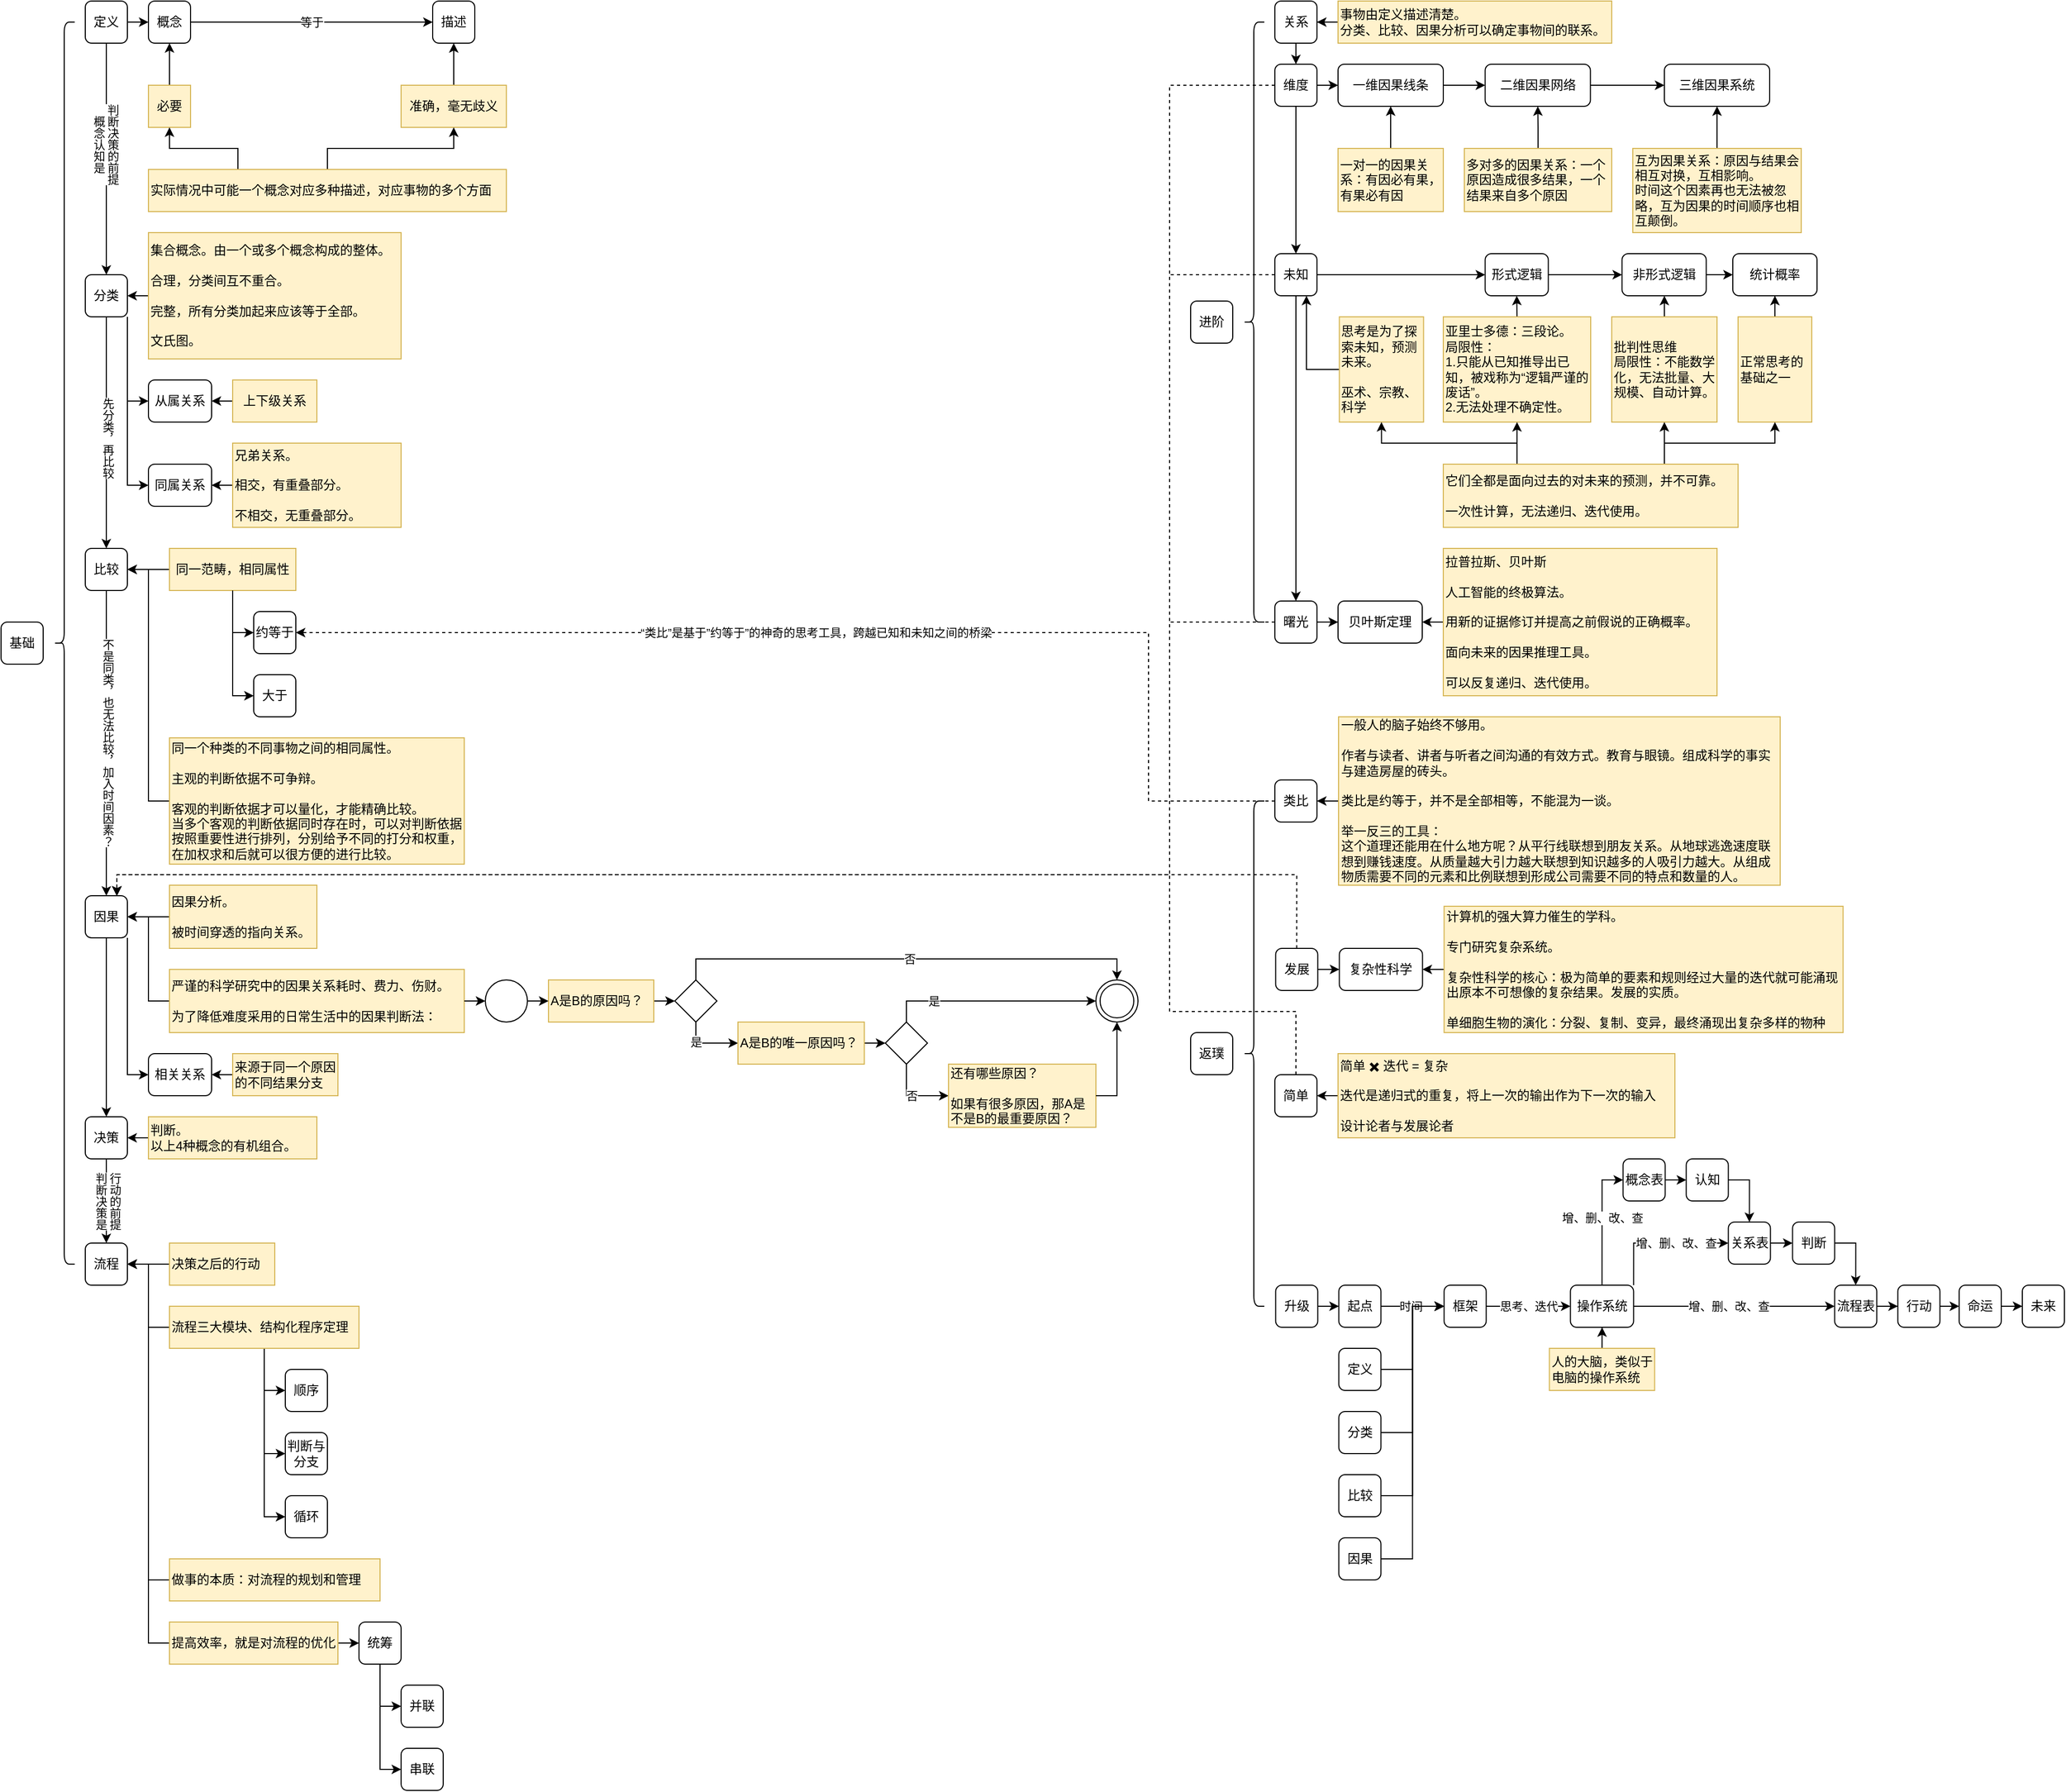 <mxfile version="26.0.15">
  <diagram name="第 1 页" id="fYTfuGEXcqCv-YEt6GHv">
    <mxGraphModel dx="1102" dy="956" grid="1" gridSize="10" guides="1" tooltips="1" connect="1" arrows="1" fold="1" page="0" pageScale="1" pageWidth="827" pageHeight="1169" math="0" shadow="0">
      <root>
        <mxCell id="0" />
        <mxCell id="1" parent="0" />
        <mxCell id="UPUVpUkwkENNJ1alas6Y-46" style="edgeStyle=orthogonalEdgeStyle;rounded=0;orthogonalLoop=1;jettySize=auto;html=1;exitX=0.5;exitY=1;exitDx=0;exitDy=0;" parent="1" source="h8L9wSWyl7yfmNhZgXrv-1" target="h8L9wSWyl7yfmNhZgXrv-2" edge="1">
          <mxGeometry relative="1" as="geometry" />
        </mxCell>
        <mxCell id="j6i3gxZ2wisrIIjucDHZ-11" value="先分类，再比较" style="edgeLabel;html=1;align=center;verticalAlign=middle;resizable=0;points=[];textDirection=vertical-lr;" parent="UPUVpUkwkENNJ1alas6Y-46" vertex="1" connectable="0">
          <mxGeometry x="-0.165" y="-1" relative="1" as="geometry">
            <mxPoint x="1" y="23" as="offset" />
          </mxGeometry>
        </mxCell>
        <mxCell id="h8L9wSWyl7yfmNhZgXrv-1" value="分类" style="rounded=1;whiteSpace=wrap;html=1;" parent="1" vertex="1">
          <mxGeometry x="480" y="-120" width="40" height="40" as="geometry" />
        </mxCell>
        <mxCell id="UPUVpUkwkENNJ1alas6Y-53" style="edgeStyle=orthogonalEdgeStyle;rounded=0;orthogonalLoop=1;jettySize=auto;html=1;exitX=0.5;exitY=1;exitDx=0;exitDy=0;" parent="1" source="h8L9wSWyl7yfmNhZgXrv-2" target="h8L9wSWyl7yfmNhZgXrv-3" edge="1">
          <mxGeometry relative="1" as="geometry" />
        </mxCell>
        <mxCell id="j6i3gxZ2wisrIIjucDHZ-19" value="不是同类，也无法比较，加入时间因素？" style="edgeLabel;html=1;align=center;verticalAlign=middle;resizable=0;points=[];textDirection=vertical-lr;" parent="UPUVpUkwkENNJ1alas6Y-53" vertex="1" connectable="0">
          <mxGeometry x="-0.101" relative="1" as="geometry">
            <mxPoint y="13" as="offset" />
          </mxGeometry>
        </mxCell>
        <mxCell id="h8L9wSWyl7yfmNhZgXrv-2" value="比较" style="rounded=1;whiteSpace=wrap;html=1;" parent="1" vertex="1">
          <mxGeometry x="480" y="140" width="40" height="40" as="geometry" />
        </mxCell>
        <mxCell id="YHo1rwwwruHPMsUzTiB2-19" style="edgeStyle=orthogonalEdgeStyle;rounded=0;orthogonalLoop=1;jettySize=auto;html=1;exitX=0.5;exitY=1;exitDx=0;exitDy=0;" parent="1" source="h8L9wSWyl7yfmNhZgXrv-3" target="ok2qa2rdygMP8ssIFKAk-4" edge="1">
          <mxGeometry relative="1" as="geometry" />
        </mxCell>
        <mxCell id="YHo1rwwwruHPMsUzTiB2-86" style="edgeStyle=orthogonalEdgeStyle;rounded=0;orthogonalLoop=1;jettySize=auto;html=1;exitX=1;exitY=1;exitDx=0;exitDy=0;entryX=0;entryY=0.5;entryDx=0;entryDy=0;" parent="1" source="h8L9wSWyl7yfmNhZgXrv-3" target="YHo1rwwwruHPMsUzTiB2-78" edge="1">
          <mxGeometry relative="1" as="geometry" />
        </mxCell>
        <mxCell id="h8L9wSWyl7yfmNhZgXrv-3" value="因果" style="rounded=1;whiteSpace=wrap;html=1;" parent="1" vertex="1">
          <mxGeometry x="480" y="470" width="40" height="40" as="geometry" />
        </mxCell>
        <mxCell id="YHo1rwwwruHPMsUzTiB2-95" style="edgeStyle=orthogonalEdgeStyle;rounded=0;orthogonalLoop=1;jettySize=auto;html=1;exitX=1;exitY=0.5;exitDx=0;exitDy=0;entryX=0;entryY=0.5;entryDx=0;entryDy=0;" parent="1" source="h8L9wSWyl7yfmNhZgXrv-4" target="h8L9wSWyl7yfmNhZgXrv-5" edge="1">
          <mxGeometry relative="1" as="geometry" />
        </mxCell>
        <mxCell id="h8L9wSWyl7yfmNhZgXrv-4" value="一维因果线条" style="rounded=1;whiteSpace=wrap;html=1;" parent="1" vertex="1">
          <mxGeometry x="1670" y="-320" width="100" height="40" as="geometry" />
        </mxCell>
        <mxCell id="YHo1rwwwruHPMsUzTiB2-96" style="edgeStyle=orthogonalEdgeStyle;rounded=0;orthogonalLoop=1;jettySize=auto;html=1;exitX=1;exitY=0.5;exitDx=0;exitDy=0;entryX=0;entryY=0.5;entryDx=0;entryDy=0;" parent="1" source="h8L9wSWyl7yfmNhZgXrv-5" target="h8L9wSWyl7yfmNhZgXrv-6" edge="1">
          <mxGeometry relative="1" as="geometry" />
        </mxCell>
        <mxCell id="h8L9wSWyl7yfmNhZgXrv-5" value="二维因果网络" style="rounded=1;whiteSpace=wrap;html=1;" parent="1" vertex="1">
          <mxGeometry x="1809.75" y="-320" width="100" height="40" as="geometry" />
        </mxCell>
        <mxCell id="h8L9wSWyl7yfmNhZgXrv-6" value="三维因果系统" style="rounded=1;whiteSpace=wrap;html=1;" parent="1" vertex="1">
          <mxGeometry x="1980" y="-320" width="100" height="40" as="geometry" />
        </mxCell>
        <mxCell id="UPUVpUkwkENNJ1alas6Y-15" style="edgeStyle=orthogonalEdgeStyle;rounded=0;orthogonalLoop=1;jettySize=auto;html=1;exitX=1;exitY=0.5;exitDx=0;exitDy=0;entryX=0;entryY=0.5;entryDx=0;entryDy=0;" parent="1" source="ok2qa2rdygMP8ssIFKAk-1" target="UPUVpUkwkENNJ1alas6Y-7" edge="1">
          <mxGeometry relative="1" as="geometry" />
        </mxCell>
        <mxCell id="UPUVpUkwkENNJ1alas6Y-45" style="edgeStyle=orthogonalEdgeStyle;rounded=0;orthogonalLoop=1;jettySize=auto;html=1;exitX=0.5;exitY=1;exitDx=0;exitDy=0;entryX=0.5;entryY=0;entryDx=0;entryDy=0;" parent="1" source="ok2qa2rdygMP8ssIFKAk-1" target="h8L9wSWyl7yfmNhZgXrv-1" edge="1">
          <mxGeometry relative="1" as="geometry" />
        </mxCell>
        <mxCell id="j6i3gxZ2wisrIIjucDHZ-20" value="概念认知是&lt;div&gt;判断决策的前提&lt;/div&gt;" style="edgeLabel;html=1;align=center;verticalAlign=middle;resizable=0;points=[];textDirection=vertical-lr;" parent="UPUVpUkwkENNJ1alas6Y-45" vertex="1" connectable="0">
          <mxGeometry x="-0.348" y="-2" relative="1" as="geometry">
            <mxPoint y="24" as="offset" />
          </mxGeometry>
        </mxCell>
        <mxCell id="ok2qa2rdygMP8ssIFKAk-1" value="定义" style="rounded=1;whiteSpace=wrap;html=1;" parent="1" vertex="1">
          <mxGeometry x="480" y="-380" width="40" height="40" as="geometry" />
        </mxCell>
        <mxCell id="YHo1rwwwruHPMsUzTiB2-20" style="edgeStyle=orthogonalEdgeStyle;rounded=0;orthogonalLoop=1;jettySize=auto;html=1;exitX=0.5;exitY=1;exitDx=0;exitDy=0;entryX=0.5;entryY=0;entryDx=0;entryDy=0;" parent="1" source="ok2qa2rdygMP8ssIFKAk-4" target="ok2qa2rdygMP8ssIFKAk-5" edge="1">
          <mxGeometry relative="1" as="geometry" />
        </mxCell>
        <mxCell id="j6i3gxZ2wisrIIjucDHZ-22" value="判断决策是&lt;div&gt;行动的前提&lt;/div&gt;" style="edgeLabel;html=1;align=center;verticalAlign=middle;resizable=0;points=[];textDirection=vertical-lr;" parent="YHo1rwwwruHPMsUzTiB2-20" vertex="1" connectable="0">
          <mxGeometry x="-0.447" y="3" relative="1" as="geometry">
            <mxPoint x="-3" y="18" as="offset" />
          </mxGeometry>
        </mxCell>
        <mxCell id="ok2qa2rdygMP8ssIFKAk-4" value="决策" style="rounded=1;whiteSpace=wrap;html=1;" parent="1" vertex="1">
          <mxGeometry x="480" y="680" width="40" height="40" as="geometry" />
        </mxCell>
        <mxCell id="ok2qa2rdygMP8ssIFKAk-5" value="流程" style="rounded=1;whiteSpace=wrap;html=1;" parent="1" vertex="1">
          <mxGeometry x="480" y="800" width="40" height="40" as="geometry" />
        </mxCell>
        <mxCell id="YHo1rwwwruHPMsUzTiB2-135" style="edgeStyle=orthogonalEdgeStyle;rounded=0;orthogonalLoop=1;jettySize=auto;html=1;exitX=0.5;exitY=1;exitDx=0;exitDy=0;entryX=0.5;entryY=0;entryDx=0;entryDy=0;" parent="1" source="ok2qa2rdygMP8ssIFKAk-6" target="ok2qa2rdygMP8ssIFKAk-7" edge="1">
          <mxGeometry relative="1" as="geometry" />
        </mxCell>
        <mxCell id="ok2qa2rdygMP8ssIFKAk-6" value="关系" style="rounded=1;whiteSpace=wrap;html=1;" parent="1" vertex="1">
          <mxGeometry x="1610" y="-380" width="40" height="40" as="geometry" />
        </mxCell>
        <mxCell id="YHo1rwwwruHPMsUzTiB2-94" style="edgeStyle=orthogonalEdgeStyle;rounded=0;orthogonalLoop=1;jettySize=auto;html=1;exitX=1;exitY=0.5;exitDx=0;exitDy=0;entryX=0;entryY=0.5;entryDx=0;entryDy=0;" parent="1" source="ok2qa2rdygMP8ssIFKAk-7" target="h8L9wSWyl7yfmNhZgXrv-4" edge="1">
          <mxGeometry relative="1" as="geometry" />
        </mxCell>
        <mxCell id="YHo1rwwwruHPMsUzTiB2-136" style="edgeStyle=orthogonalEdgeStyle;rounded=0;orthogonalLoop=1;jettySize=auto;html=1;exitX=0.5;exitY=1;exitDx=0;exitDy=0;" parent="1" source="ok2qa2rdygMP8ssIFKAk-7" target="ok2qa2rdygMP8ssIFKAk-8" edge="1">
          <mxGeometry relative="1" as="geometry" />
        </mxCell>
        <mxCell id="Mt04dN06qXn2dZv_alAu-60" style="edgeStyle=orthogonalEdgeStyle;rounded=0;orthogonalLoop=1;jettySize=auto;html=1;exitX=0;exitY=0.5;exitDx=0;exitDy=0;entryX=0.75;entryY=0;entryDx=0;entryDy=0;dashed=1;" edge="1" parent="1" source="ok2qa2rdygMP8ssIFKAk-7" target="h8L9wSWyl7yfmNhZgXrv-3">
          <mxGeometry relative="1" as="geometry">
            <Array as="points">
              <mxPoint x="1510" y="-300" />
              <mxPoint x="1510" y="450" />
              <mxPoint x="510" y="450" />
            </Array>
          </mxGeometry>
        </mxCell>
        <mxCell id="ok2qa2rdygMP8ssIFKAk-7" value="维度" style="rounded=1;whiteSpace=wrap;html=1;" parent="1" vertex="1">
          <mxGeometry x="1610" y="-320" width="40" height="40" as="geometry" />
        </mxCell>
        <mxCell id="YHo1rwwwruHPMsUzTiB2-121" value="" style="edgeStyle=orthogonalEdgeStyle;rounded=0;orthogonalLoop=1;jettySize=auto;html=1;" parent="1" source="ok2qa2rdygMP8ssIFKAk-8" target="YHo1rwwwruHPMsUzTiB2-117" edge="1">
          <mxGeometry relative="1" as="geometry" />
        </mxCell>
        <mxCell id="YHo1rwwwruHPMsUzTiB2-137" style="edgeStyle=orthogonalEdgeStyle;rounded=0;orthogonalLoop=1;jettySize=auto;html=1;exitX=0.5;exitY=1;exitDx=0;exitDy=0;" parent="1" source="ok2qa2rdygMP8ssIFKAk-8" target="ok2qa2rdygMP8ssIFKAk-9" edge="1">
          <mxGeometry relative="1" as="geometry" />
        </mxCell>
        <mxCell id="Mt04dN06qXn2dZv_alAu-61" style="edgeStyle=orthogonalEdgeStyle;rounded=0;orthogonalLoop=1;jettySize=auto;html=1;exitX=0;exitY=0.5;exitDx=0;exitDy=0;entryX=0.75;entryY=0;entryDx=0;entryDy=0;dashed=1;" edge="1" parent="1" source="ok2qa2rdygMP8ssIFKAk-8" target="h8L9wSWyl7yfmNhZgXrv-3">
          <mxGeometry relative="1" as="geometry">
            <Array as="points">
              <mxPoint x="1510" y="-120" />
              <mxPoint x="1510" y="450" />
              <mxPoint x="510" y="450" />
            </Array>
          </mxGeometry>
        </mxCell>
        <mxCell id="ok2qa2rdygMP8ssIFKAk-8" value="未知" style="rounded=1;whiteSpace=wrap;html=1;" parent="1" vertex="1">
          <mxGeometry x="1610" y="-140" width="40" height="40" as="geometry" />
        </mxCell>
        <mxCell id="YHo1rwwwruHPMsUzTiB2-139" value="" style="edgeStyle=orthogonalEdgeStyle;rounded=0;orthogonalLoop=1;jettySize=auto;html=1;" parent="1" source="ok2qa2rdygMP8ssIFKAk-9" target="YHo1rwwwruHPMsUzTiB2-138" edge="1">
          <mxGeometry relative="1" as="geometry" />
        </mxCell>
        <mxCell id="Mt04dN06qXn2dZv_alAu-62" style="edgeStyle=orthogonalEdgeStyle;rounded=0;orthogonalLoop=1;jettySize=auto;html=1;exitX=0;exitY=0.5;exitDx=0;exitDy=0;dashed=1;" edge="1" parent="1" source="ok2qa2rdygMP8ssIFKAk-9">
          <mxGeometry relative="1" as="geometry">
            <mxPoint x="510" y="470" as="targetPoint" />
            <Array as="points">
              <mxPoint x="1510" y="210" />
              <mxPoint x="1510" y="450" />
              <mxPoint x="510" y="450" />
            </Array>
          </mxGeometry>
        </mxCell>
        <mxCell id="ok2qa2rdygMP8ssIFKAk-9" value="曙光" style="rounded=1;whiteSpace=wrap;html=1;" parent="1" vertex="1">
          <mxGeometry x="1610" y="190" width="40" height="40" as="geometry" />
        </mxCell>
        <mxCell id="Mt04dN06qXn2dZv_alAu-54" style="edgeStyle=orthogonalEdgeStyle;rounded=0;orthogonalLoop=1;jettySize=auto;html=1;exitX=0;exitY=0.5;exitDx=0;exitDy=0;entryX=1;entryY=0.5;entryDx=0;entryDy=0;dashed=1;" edge="1" parent="1" source="ok2qa2rdygMP8ssIFKAk-10" target="YHo1rwwwruHPMsUzTiB2-71">
          <mxGeometry relative="1" as="geometry">
            <Array as="points">
              <mxPoint x="1490" y="380" />
              <mxPoint x="1490" y="220" />
            </Array>
          </mxGeometry>
        </mxCell>
        <mxCell id="Mt04dN06qXn2dZv_alAu-55" value="“类比”是基于”约等于”的神奇的思考工具，跨越已知和未知之间的桥梁" style="edgeLabel;html=1;align=center;verticalAlign=middle;resizable=0;points=[];" vertex="1" connectable="0" parent="Mt04dN06qXn2dZv_alAu-54">
          <mxGeometry x="0.32" y="2" relative="1" as="geometry">
            <mxPoint x="123" y="-2" as="offset" />
          </mxGeometry>
        </mxCell>
        <mxCell id="ok2qa2rdygMP8ssIFKAk-10" value="类比" style="rounded=1;whiteSpace=wrap;html=1;" parent="1" vertex="1">
          <mxGeometry x="1610" y="360" width="40" height="40" as="geometry" />
        </mxCell>
        <mxCell id="YSbeaJh5YVR08KdDeruy-21" style="edgeStyle=orthogonalEdgeStyle;rounded=0;orthogonalLoop=1;jettySize=auto;html=1;exitX=1;exitY=0.5;exitDx=0;exitDy=0;entryX=0;entryY=0.5;entryDx=0;entryDy=0;" parent="1" source="ok2qa2rdygMP8ssIFKAk-11" target="YSbeaJh5YVR08KdDeruy-19" edge="1">
          <mxGeometry relative="1" as="geometry" />
        </mxCell>
        <mxCell id="Mt04dN06qXn2dZv_alAu-63" style="edgeStyle=orthogonalEdgeStyle;rounded=0;orthogonalLoop=1;jettySize=auto;html=1;exitX=0.5;exitY=0;exitDx=0;exitDy=0;entryX=0.75;entryY=0;entryDx=0;entryDy=0;dashed=1;" edge="1" parent="1" source="ok2qa2rdygMP8ssIFKAk-11" target="h8L9wSWyl7yfmNhZgXrv-3">
          <mxGeometry relative="1" as="geometry" />
        </mxCell>
        <mxCell id="ok2qa2rdygMP8ssIFKAk-11" value="发展" style="rounded=1;whiteSpace=wrap;html=1;" parent="1" vertex="1">
          <mxGeometry x="1610.75" y="520" width="40" height="40" as="geometry" />
        </mxCell>
        <mxCell id="Mt04dN06qXn2dZv_alAu-64" style="edgeStyle=orthogonalEdgeStyle;rounded=0;orthogonalLoop=1;jettySize=auto;html=1;exitX=0.5;exitY=0;exitDx=0;exitDy=0;entryX=0.75;entryY=0;entryDx=0;entryDy=0;dashed=1;" edge="1" parent="1" source="ok2qa2rdygMP8ssIFKAk-12" target="h8L9wSWyl7yfmNhZgXrv-3">
          <mxGeometry relative="1" as="geometry">
            <Array as="points">
              <mxPoint x="1630" y="580" />
              <mxPoint x="1510" y="580" />
              <mxPoint x="1510" y="450" />
              <mxPoint x="510" y="450" />
            </Array>
          </mxGeometry>
        </mxCell>
        <mxCell id="ok2qa2rdygMP8ssIFKAk-12" value="简单" style="rounded=1;whiteSpace=wrap;html=1;" parent="1" vertex="1">
          <mxGeometry x="1610" y="640" width="40" height="40" as="geometry" />
        </mxCell>
        <mxCell id="YSbeaJh5YVR08KdDeruy-53" value="" style="edgeStyle=orthogonalEdgeStyle;rounded=0;orthogonalLoop=1;jettySize=auto;html=1;" parent="1" source="ok2qa2rdygMP8ssIFKAk-13" target="YSbeaJh5YVR08KdDeruy-38" edge="1">
          <mxGeometry relative="1" as="geometry" />
        </mxCell>
        <mxCell id="ok2qa2rdygMP8ssIFKAk-13" value="升级" style="rounded=1;whiteSpace=wrap;html=1;" parent="1" vertex="1">
          <mxGeometry x="1610.75" y="840" width="40" height="40" as="geometry" />
        </mxCell>
        <mxCell id="UPUVpUkwkENNJ1alas6Y-1" value="基础" style="rounded=1;whiteSpace=wrap;html=1;" parent="1" vertex="1">
          <mxGeometry x="400" y="210" width="40" height="40" as="geometry" />
        </mxCell>
        <mxCell id="Mt04dN06qXn2dZv_alAu-4" style="edgeStyle=orthogonalEdgeStyle;rounded=0;orthogonalLoop=1;jettySize=auto;html=1;exitX=0.5;exitY=0;exitDx=0;exitDy=0;entryX=0.5;entryY=1;entryDx=0;entryDy=0;" edge="1" parent="1" source="UPUVpUkwkENNJ1alas6Y-3" target="UPUVpUkwkENNJ1alas6Y-7">
          <mxGeometry relative="1" as="geometry" />
        </mxCell>
        <mxCell id="UPUVpUkwkENNJ1alas6Y-3" value="必要" style="text;html=1;align=center;verticalAlign=middle;whiteSpace=wrap;rounded=0;fillColor=#fff2cc;strokeColor=#d6b656;" parent="1" vertex="1">
          <mxGeometry x="540" y="-300" width="40" height="40" as="geometry" />
        </mxCell>
        <mxCell id="Mt04dN06qXn2dZv_alAu-5" style="edgeStyle=orthogonalEdgeStyle;rounded=0;orthogonalLoop=1;jettySize=auto;html=1;exitX=0.5;exitY=0;exitDx=0;exitDy=0;entryX=0.5;entryY=1;entryDx=0;entryDy=0;" edge="1" parent="1" source="UPUVpUkwkENNJ1alas6Y-5" target="UPUVpUkwkENNJ1alas6Y-8">
          <mxGeometry relative="1" as="geometry" />
        </mxCell>
        <mxCell id="UPUVpUkwkENNJ1alas6Y-5" value="准确，毫无歧义" style="text;html=1;align=center;verticalAlign=middle;whiteSpace=wrap;rounded=0;fillColor=#fff2cc;strokeColor=#d6b656;" parent="1" vertex="1">
          <mxGeometry x="780" y="-300" width="100" height="40" as="geometry" />
        </mxCell>
        <mxCell id="UPUVpUkwkENNJ1alas6Y-16" value="等于" style="edgeStyle=orthogonalEdgeStyle;rounded=0;orthogonalLoop=1;jettySize=auto;html=1;exitX=1;exitY=0.5;exitDx=0;exitDy=0;" parent="1" source="UPUVpUkwkENNJ1alas6Y-7" target="UPUVpUkwkENNJ1alas6Y-8" edge="1">
          <mxGeometry relative="1" as="geometry" />
        </mxCell>
        <mxCell id="UPUVpUkwkENNJ1alas6Y-7" value="概念" style="rounded=1;whiteSpace=wrap;html=1;" parent="1" vertex="1">
          <mxGeometry x="540" y="-380" width="40" height="40" as="geometry" />
        </mxCell>
        <mxCell id="UPUVpUkwkENNJ1alas6Y-8" value="描述" style="rounded=1;whiteSpace=wrap;html=1;" parent="1" vertex="1">
          <mxGeometry x="810" y="-380" width="40" height="40" as="geometry" />
        </mxCell>
        <mxCell id="Mt04dN06qXn2dZv_alAu-9" style="edgeStyle=orthogonalEdgeStyle;rounded=0;orthogonalLoop=1;jettySize=auto;html=1;exitX=0.5;exitY=0;exitDx=0;exitDy=0;entryX=0.5;entryY=1;entryDx=0;entryDy=0;" edge="1" parent="1" source="UPUVpUkwkENNJ1alas6Y-17" target="UPUVpUkwkENNJ1alas6Y-5">
          <mxGeometry relative="1" as="geometry" />
        </mxCell>
        <mxCell id="Mt04dN06qXn2dZv_alAu-10" style="edgeStyle=orthogonalEdgeStyle;rounded=0;orthogonalLoop=1;jettySize=auto;html=1;exitX=0.25;exitY=0;exitDx=0;exitDy=0;entryX=0.5;entryY=1;entryDx=0;entryDy=0;" edge="1" parent="1" source="UPUVpUkwkENNJ1alas6Y-17" target="UPUVpUkwkENNJ1alas6Y-3">
          <mxGeometry relative="1" as="geometry" />
        </mxCell>
        <mxCell id="UPUVpUkwkENNJ1alas6Y-17" value="实际情况中可能一个概念对应多种描述，对应事物的多个方面" style="text;html=1;align=left;verticalAlign=middle;whiteSpace=wrap;rounded=0;fillColor=#fff2cc;strokeColor=#d6b656;" parent="1" vertex="1">
          <mxGeometry x="540" y="-220" width="340" height="40" as="geometry" />
        </mxCell>
        <mxCell id="YHo1rwwwruHPMsUzTiB2-63" style="edgeStyle=orthogonalEdgeStyle;rounded=0;orthogonalLoop=1;jettySize=auto;html=1;exitX=1;exitY=1;exitDx=0;exitDy=0;entryX=0;entryY=0.5;entryDx=0;entryDy=0;" parent="1" source="h8L9wSWyl7yfmNhZgXrv-1" target="YHo1rwwwruHPMsUzTiB2-61" edge="1">
          <mxGeometry relative="1" as="geometry">
            <mxPoint x="720" y="-40" as="sourcePoint" />
          </mxGeometry>
        </mxCell>
        <mxCell id="YHo1rwwwruHPMsUzTiB2-64" style="edgeStyle=orthogonalEdgeStyle;rounded=0;orthogonalLoop=1;jettySize=auto;html=1;exitX=1;exitY=1;exitDx=0;exitDy=0;entryX=0;entryY=0.5;entryDx=0;entryDy=0;" parent="1" source="h8L9wSWyl7yfmNhZgXrv-1" target="YHo1rwwwruHPMsUzTiB2-62" edge="1">
          <mxGeometry relative="1" as="geometry">
            <mxPoint x="720" as="sourcePoint" />
          </mxGeometry>
        </mxCell>
        <mxCell id="UPUVpUkwkENNJ1alas6Y-51" style="edgeStyle=orthogonalEdgeStyle;rounded=0;orthogonalLoop=1;jettySize=auto;html=1;exitX=0;exitY=0.5;exitDx=0;exitDy=0;entryX=1;entryY=0.5;entryDx=0;entryDy=0;" parent="1" source="UPUVpUkwkENNJ1alas6Y-33" target="h8L9wSWyl7yfmNhZgXrv-2" edge="1">
          <mxGeometry relative="1" as="geometry" />
        </mxCell>
        <mxCell id="UPUVpUkwkENNJ1alas6Y-33" value="同一范畴，相同属性" style="text;html=1;align=center;verticalAlign=middle;whiteSpace=wrap;rounded=0;fillColor=#fff2cc;strokeColor=#d6b656;" parent="1" vertex="1">
          <mxGeometry x="560" y="140" width="120" height="40" as="geometry" />
        </mxCell>
        <mxCell id="YHo1rwwwruHPMsUzTiB2-76" style="edgeStyle=orthogonalEdgeStyle;rounded=0;orthogonalLoop=1;jettySize=auto;html=1;exitX=0.5;exitY=1;exitDx=0;exitDy=0;entryX=0;entryY=0.5;entryDx=0;entryDy=0;" parent="1" source="UPUVpUkwkENNJ1alas6Y-33" target="YHo1rwwwruHPMsUzTiB2-71" edge="1">
          <mxGeometry relative="1" as="geometry">
            <mxPoint x="580" y="240" as="sourcePoint" />
          </mxGeometry>
        </mxCell>
        <mxCell id="YHo1rwwwruHPMsUzTiB2-77" style="edgeStyle=orthogonalEdgeStyle;rounded=0;orthogonalLoop=1;jettySize=auto;html=1;exitX=0.5;exitY=1;exitDx=0;exitDy=0;entryX=0;entryY=0.5;entryDx=0;entryDy=0;" parent="1" source="UPUVpUkwkENNJ1alas6Y-33" target="YHo1rwwwruHPMsUzTiB2-72" edge="1">
          <mxGeometry relative="1" as="geometry">
            <mxPoint x="580" y="240" as="sourcePoint" />
          </mxGeometry>
        </mxCell>
        <mxCell id="UPUVpUkwkENNJ1alas6Y-38" style="edgeStyle=orthogonalEdgeStyle;rounded=0;orthogonalLoop=1;jettySize=auto;html=1;exitX=0;exitY=0.5;exitDx=0;exitDy=0;entryX=1;entryY=0.5;entryDx=0;entryDy=0;" parent="1" source="UPUVpUkwkENNJ1alas6Y-37" target="h8L9wSWyl7yfmNhZgXrv-2" edge="1">
          <mxGeometry relative="1" as="geometry" />
        </mxCell>
        <mxCell id="UPUVpUkwkENNJ1alas6Y-37" value="同一个种类的不同事物之间的相同属性。&lt;div&gt;&lt;br&gt;&lt;/div&gt;&lt;div&gt;主观的判断依据不可争辩。&lt;/div&gt;&lt;div&gt;&lt;br&gt;&lt;/div&gt;&lt;div&gt;&lt;span style=&quot;text-align: center;&quot;&gt;客观的判断依据才可以量化，才能精确比较。&lt;/span&gt;&lt;/div&gt;&lt;div&gt;当多个客观的判断依据同时存在时，可以对判断依据按照重要性进行排列，分别给予不同的打分和权重，在加权求和后就可以很方便的进行比较。&lt;span style=&quot;text-align: center;&quot;&gt;&lt;/span&gt;&lt;/div&gt;" style="text;html=1;align=left;verticalAlign=middle;whiteSpace=wrap;rounded=0;fillColor=#fff2cc;strokeColor=#d6b656;" parent="1" vertex="1">
          <mxGeometry x="560" y="320" width="280" height="120" as="geometry" />
        </mxCell>
        <mxCell id="UPUVpUkwkENNJ1alas6Y-55" style="edgeStyle=orthogonalEdgeStyle;rounded=0;orthogonalLoop=1;jettySize=auto;html=1;exitX=0;exitY=0.5;exitDx=0;exitDy=0;entryX=1;entryY=0.5;entryDx=0;entryDy=0;" parent="1" source="UPUVpUkwkENNJ1alas6Y-54" target="h8L9wSWyl7yfmNhZgXrv-3" edge="1">
          <mxGeometry relative="1" as="geometry" />
        </mxCell>
        <mxCell id="UPUVpUkwkENNJ1alas6Y-54" value="严谨的科学研究中的因果关系耗时、费力、伤财。&lt;div&gt;&lt;br&gt;&lt;/div&gt;&lt;div&gt;为了降低难度采用的日常生活中的因果判断法：&lt;/div&gt;" style="text;html=1;align=left;verticalAlign=middle;whiteSpace=wrap;rounded=0;fillColor=#fff2cc;strokeColor=#d6b656;" parent="1" vertex="1">
          <mxGeometry x="560" y="540" width="280" height="60" as="geometry" />
        </mxCell>
        <mxCell id="UPUVpUkwkENNJ1alas6Y-80" style="edgeStyle=orthogonalEdgeStyle;rounded=0;orthogonalLoop=1;jettySize=auto;html=1;exitX=1;exitY=0.5;exitDx=0;exitDy=0;entryX=0;entryY=0.5;entryDx=0;entryDy=0;" parent="1" target="UPUVpUkwkENNJ1alas6Y-63" edge="1">
          <mxGeometry relative="1" as="geometry">
            <mxPoint x="840" y="570" as="sourcePoint" />
          </mxGeometry>
        </mxCell>
        <mxCell id="YHo1rwwwruHPMsUzTiB2-80" style="edgeStyle=orthogonalEdgeStyle;rounded=0;orthogonalLoop=1;jettySize=auto;html=1;exitX=1;exitY=0.5;exitDx=0;exitDy=0;entryX=0;entryY=0.5;entryDx=0;entryDy=0;" parent="1" source="UPUVpUkwkENNJ1alas6Y-60" target="UPUVpUkwkENNJ1alas6Y-61" edge="1">
          <mxGeometry relative="1" as="geometry" />
        </mxCell>
        <mxCell id="UPUVpUkwkENNJ1alas6Y-60" value="&lt;div&gt;&lt;span style=&quot;background-color: initial;&quot;&gt;A&lt;/span&gt;&lt;span style=&quot;background-color: initial;&quot;&gt;是B的原因吗？&lt;/span&gt;&lt;/div&gt;" style="text;html=1;align=left;verticalAlign=middle;whiteSpace=wrap;rounded=0;fillColor=#fff2cc;strokeColor=#d6b656;" parent="1" vertex="1">
          <mxGeometry x="920" y="550" width="100" height="40" as="geometry" />
        </mxCell>
        <mxCell id="UPUVpUkwkENNJ1alas6Y-66" style="edgeStyle=orthogonalEdgeStyle;rounded=0;orthogonalLoop=1;jettySize=auto;html=1;exitX=0.5;exitY=0;exitDx=0;exitDy=0;entryX=0.5;entryY=0;entryDx=0;entryDy=0;" parent="1" source="UPUVpUkwkENNJ1alas6Y-61" target="UPUVpUkwkENNJ1alas6Y-64" edge="1">
          <mxGeometry relative="1" as="geometry" />
        </mxCell>
        <mxCell id="UPUVpUkwkENNJ1alas6Y-69" value="否" style="edgeLabel;html=1;align=center;verticalAlign=middle;resizable=0;points=[];" parent="UPUVpUkwkENNJ1alas6Y-66" vertex="1" connectable="0">
          <mxGeometry x="0.013" relative="1" as="geometry">
            <mxPoint as="offset" />
          </mxGeometry>
        </mxCell>
        <mxCell id="UPUVpUkwkENNJ1alas6Y-68" style="edgeStyle=orthogonalEdgeStyle;rounded=0;orthogonalLoop=1;jettySize=auto;html=1;exitX=0.5;exitY=1;exitDx=0;exitDy=0;entryX=0;entryY=0.5;entryDx=0;entryDy=0;" parent="1" source="UPUVpUkwkENNJ1alas6Y-61" target="UPUVpUkwkENNJ1alas6Y-67" edge="1">
          <mxGeometry relative="1" as="geometry" />
        </mxCell>
        <mxCell id="UPUVpUkwkENNJ1alas6Y-70" value="是" style="edgeLabel;html=1;align=center;verticalAlign=middle;resizable=0;points=[];" parent="UPUVpUkwkENNJ1alas6Y-68" vertex="1" connectable="0">
          <mxGeometry x="-0.326" y="1" relative="1" as="geometry">
            <mxPoint as="offset" />
          </mxGeometry>
        </mxCell>
        <mxCell id="UPUVpUkwkENNJ1alas6Y-61" value="" style="rhombus;whiteSpace=wrap;html=1;" parent="1" vertex="1">
          <mxGeometry x="1040" y="550" width="40" height="40" as="geometry" />
        </mxCell>
        <mxCell id="UPUVpUkwkENNJ1alas6Y-65" style="edgeStyle=orthogonalEdgeStyle;rounded=0;orthogonalLoop=1;jettySize=auto;html=1;exitX=1;exitY=0.5;exitDx=0;exitDy=0;entryX=0;entryY=0.5;entryDx=0;entryDy=0;" parent="1" source="UPUVpUkwkENNJ1alas6Y-63" target="UPUVpUkwkENNJ1alas6Y-60" edge="1">
          <mxGeometry relative="1" as="geometry" />
        </mxCell>
        <mxCell id="UPUVpUkwkENNJ1alas6Y-63" value="" style="ellipse;whiteSpace=wrap;html=1;aspect=fixed;" parent="1" vertex="1">
          <mxGeometry x="860" y="550" width="40" height="40" as="geometry" />
        </mxCell>
        <mxCell id="UPUVpUkwkENNJ1alas6Y-64" value="" style="ellipse;shape=doubleEllipse;whiteSpace=wrap;html=1;aspect=fixed;" parent="1" vertex="1">
          <mxGeometry x="1440" y="550" width="40" height="40" as="geometry" />
        </mxCell>
        <mxCell id="UPUVpUkwkENNJ1alas6Y-72" style="edgeStyle=orthogonalEdgeStyle;rounded=0;orthogonalLoop=1;jettySize=auto;html=1;exitX=1;exitY=0.5;exitDx=0;exitDy=0;entryX=0;entryY=0.5;entryDx=0;entryDy=0;" parent="1" source="UPUVpUkwkENNJ1alas6Y-67" target="UPUVpUkwkENNJ1alas6Y-71" edge="1">
          <mxGeometry relative="1" as="geometry" />
        </mxCell>
        <mxCell id="UPUVpUkwkENNJ1alas6Y-67" value="A是B的唯一原因吗？" style="text;html=1;align=left;verticalAlign=middle;whiteSpace=wrap;rounded=0;fillColor=#fff2cc;strokeColor=#d6b656;" parent="1" vertex="1">
          <mxGeometry x="1100" y="590" width="120" height="40" as="geometry" />
        </mxCell>
        <mxCell id="UPUVpUkwkENNJ1alas6Y-73" style="edgeStyle=orthogonalEdgeStyle;rounded=0;orthogonalLoop=1;jettySize=auto;html=1;exitX=0.5;exitY=0;exitDx=0;exitDy=0;entryX=0;entryY=0.5;entryDx=0;entryDy=0;" parent="1" source="UPUVpUkwkENNJ1alas6Y-71" target="UPUVpUkwkENNJ1alas6Y-64" edge="1">
          <mxGeometry relative="1" as="geometry" />
        </mxCell>
        <mxCell id="UPUVpUkwkENNJ1alas6Y-74" value="是" style="edgeLabel;html=1;align=center;verticalAlign=middle;resizable=0;points=[];" parent="UPUVpUkwkENNJ1alas6Y-73" vertex="1" connectable="0">
          <mxGeometry x="-0.547" relative="1" as="geometry">
            <mxPoint as="offset" />
          </mxGeometry>
        </mxCell>
        <mxCell id="UPUVpUkwkENNJ1alas6Y-76" value="否" style="edgeStyle=orthogonalEdgeStyle;rounded=0;orthogonalLoop=1;jettySize=auto;html=1;exitX=0.5;exitY=1;exitDx=0;exitDy=0;entryX=0;entryY=0.5;entryDx=0;entryDy=0;" parent="1" source="UPUVpUkwkENNJ1alas6Y-71" target="UPUVpUkwkENNJ1alas6Y-75" edge="1">
          <mxGeometry relative="1" as="geometry" />
        </mxCell>
        <mxCell id="UPUVpUkwkENNJ1alas6Y-71" value="" style="rhombus;whiteSpace=wrap;html=1;" parent="1" vertex="1">
          <mxGeometry x="1240" y="590" width="40" height="40" as="geometry" />
        </mxCell>
        <mxCell id="UPUVpUkwkENNJ1alas6Y-75" value="还有哪些原因？&lt;div&gt;&lt;br&gt;&lt;/div&gt;&lt;div&gt;如果有很多原因，那A是不是B的最重要原因？&lt;/div&gt;" style="text;html=1;align=left;verticalAlign=middle;whiteSpace=wrap;rounded=0;fillColor=#fff2cc;strokeColor=#d6b656;" parent="1" vertex="1">
          <mxGeometry x="1300" y="630" width="140" height="60" as="geometry" />
        </mxCell>
        <mxCell id="UPUVpUkwkENNJ1alas6Y-79" style="edgeStyle=orthogonalEdgeStyle;rounded=0;orthogonalLoop=1;jettySize=auto;html=1;exitX=1;exitY=0.5;exitDx=0;exitDy=0;entryX=0.5;entryY=1;entryDx=0;entryDy=0;" parent="1" source="UPUVpUkwkENNJ1alas6Y-75" target="UPUVpUkwkENNJ1alas6Y-64" edge="1">
          <mxGeometry relative="1" as="geometry">
            <mxPoint x="1680" y="650" as="sourcePoint" />
          </mxGeometry>
        </mxCell>
        <mxCell id="YHo1rwwwruHPMsUzTiB2-1" value="进阶" style="rounded=1;whiteSpace=wrap;html=1;" parent="1" vertex="1">
          <mxGeometry x="1530" y="-95" width="40" height="40" as="geometry" />
        </mxCell>
        <mxCell id="YHo1rwwwruHPMsUzTiB2-2" value="返璞" style="rounded=1;whiteSpace=wrap;html=1;" parent="1" vertex="1">
          <mxGeometry x="1530" y="600" width="40" height="40" as="geometry" />
        </mxCell>
        <mxCell id="YHo1rwwwruHPMsUzTiB2-22" style="edgeStyle=orthogonalEdgeStyle;rounded=0;orthogonalLoop=1;jettySize=auto;html=1;exitX=0;exitY=0.5;exitDx=0;exitDy=0;" parent="1" source="YHo1rwwwruHPMsUzTiB2-21" edge="1">
          <mxGeometry relative="1" as="geometry">
            <mxPoint x="520" y="700" as="targetPoint" />
          </mxGeometry>
        </mxCell>
        <mxCell id="YHo1rwwwruHPMsUzTiB2-21" value="判断。&lt;div&gt;以上4种概念的有机组合。&lt;/div&gt;" style="text;html=1;align=left;verticalAlign=middle;whiteSpace=wrap;rounded=0;fillColor=#fff2cc;strokeColor=#d6b656;" parent="1" vertex="1">
          <mxGeometry x="540" y="680" width="160" height="40" as="geometry" />
        </mxCell>
        <mxCell id="YHo1rwwwruHPMsUzTiB2-25" style="edgeStyle=orthogonalEdgeStyle;rounded=0;orthogonalLoop=1;jettySize=auto;html=1;exitX=0;exitY=0.5;exitDx=0;exitDy=0;entryX=1;entryY=0.5;entryDx=0;entryDy=0;" parent="1" source="YHo1rwwwruHPMsUzTiB2-23" target="ok2qa2rdygMP8ssIFKAk-5" edge="1">
          <mxGeometry relative="1" as="geometry">
            <mxPoint x="500" y="880" as="targetPoint" />
          </mxGeometry>
        </mxCell>
        <mxCell id="YHo1rwwwruHPMsUzTiB2-23" value="决策之后的行动" style="text;html=1;align=left;verticalAlign=middle;whiteSpace=wrap;rounded=0;fillColor=#fff2cc;strokeColor=#d6b656;" parent="1" vertex="1">
          <mxGeometry x="560" y="800" width="100" height="40" as="geometry" />
        </mxCell>
        <mxCell id="YHo1rwwwruHPMsUzTiB2-30" value="顺序" style="rounded=1;whiteSpace=wrap;html=1;" parent="1" vertex="1">
          <mxGeometry x="670" y="920" width="40" height="40" as="geometry" />
        </mxCell>
        <mxCell id="YHo1rwwwruHPMsUzTiB2-31" value="循环" style="rounded=1;whiteSpace=wrap;html=1;" parent="1" vertex="1">
          <mxGeometry x="670" y="1040" width="40" height="40" as="geometry" />
        </mxCell>
        <mxCell id="YHo1rwwwruHPMsUzTiB2-32" value="判断与分支" style="rounded=1;whiteSpace=wrap;html=1;" parent="1" vertex="1">
          <mxGeometry x="670" y="980" width="40" height="40" as="geometry" />
        </mxCell>
        <mxCell id="YHo1rwwwruHPMsUzTiB2-38" style="edgeStyle=orthogonalEdgeStyle;rounded=0;orthogonalLoop=1;jettySize=auto;html=1;exitX=0;exitY=0.5;exitDx=0;exitDy=0;entryX=1;entryY=0.5;entryDx=0;entryDy=0;" parent="1" source="YHo1rwwwruHPMsUzTiB2-36" target="ok2qa2rdygMP8ssIFKAk-5" edge="1">
          <mxGeometry relative="1" as="geometry">
            <mxPoint x="500" y="880" as="targetPoint" />
          </mxGeometry>
        </mxCell>
        <mxCell id="Mt04dN06qXn2dZv_alAu-47" style="edgeStyle=orthogonalEdgeStyle;rounded=0;orthogonalLoop=1;jettySize=auto;html=1;exitX=0.5;exitY=1;exitDx=0;exitDy=0;entryX=0;entryY=0.5;entryDx=0;entryDy=0;" edge="1" parent="1" source="YHo1rwwwruHPMsUzTiB2-36" target="YHo1rwwwruHPMsUzTiB2-30">
          <mxGeometry relative="1" as="geometry" />
        </mxCell>
        <mxCell id="Mt04dN06qXn2dZv_alAu-48" style="edgeStyle=orthogonalEdgeStyle;rounded=0;orthogonalLoop=1;jettySize=auto;html=1;exitX=0.5;exitY=1;exitDx=0;exitDy=0;entryX=0;entryY=0.5;entryDx=0;entryDy=0;" edge="1" parent="1" source="YHo1rwwwruHPMsUzTiB2-36" target="YHo1rwwwruHPMsUzTiB2-32">
          <mxGeometry relative="1" as="geometry" />
        </mxCell>
        <mxCell id="Mt04dN06qXn2dZv_alAu-49" style="edgeStyle=orthogonalEdgeStyle;rounded=0;orthogonalLoop=1;jettySize=auto;html=1;exitX=0.5;exitY=1;exitDx=0;exitDy=0;entryX=0;entryY=0.5;entryDx=0;entryDy=0;" edge="1" parent="1" source="YHo1rwwwruHPMsUzTiB2-36" target="YHo1rwwwruHPMsUzTiB2-31">
          <mxGeometry relative="1" as="geometry" />
        </mxCell>
        <mxCell id="YHo1rwwwruHPMsUzTiB2-36" value="流程三大模块、结构化程序定理" style="text;html=1;align=left;verticalAlign=middle;whiteSpace=wrap;rounded=0;fillColor=#fff2cc;strokeColor=#d6b656;" parent="1" vertex="1">
          <mxGeometry x="560" y="860" width="180" height="40" as="geometry" />
        </mxCell>
        <mxCell id="YHo1rwwwruHPMsUzTiB2-43" style="edgeStyle=orthogonalEdgeStyle;rounded=0;orthogonalLoop=1;jettySize=auto;html=1;exitX=0;exitY=0.5;exitDx=0;exitDy=0;entryX=1;entryY=0.5;entryDx=0;entryDy=0;" parent="1" source="YHo1rwwwruHPMsUzTiB2-42" target="ok2qa2rdygMP8ssIFKAk-5" edge="1">
          <mxGeometry relative="1" as="geometry">
            <mxPoint x="500" y="880" as="targetPoint" />
          </mxGeometry>
        </mxCell>
        <mxCell id="YHo1rwwwruHPMsUzTiB2-42" value="做事的本质：对流程的规划和管理" style="text;html=1;align=left;verticalAlign=middle;whiteSpace=wrap;rounded=0;fillColor=#fff2cc;strokeColor=#d6b656;" parent="1" vertex="1">
          <mxGeometry x="560" y="1100" width="200" height="40" as="geometry" />
        </mxCell>
        <mxCell id="YHo1rwwwruHPMsUzTiB2-45" style="edgeStyle=orthogonalEdgeStyle;rounded=0;orthogonalLoop=1;jettySize=auto;html=1;exitX=0;exitY=0.5;exitDx=0;exitDy=0;entryX=1;entryY=0.5;entryDx=0;entryDy=0;" parent="1" source="YHo1rwwwruHPMsUzTiB2-44" target="ok2qa2rdygMP8ssIFKAk-5" edge="1">
          <mxGeometry relative="1" as="geometry">
            <mxPoint x="450" y="910" as="targetPoint" />
          </mxGeometry>
        </mxCell>
        <mxCell id="YHo1rwwwruHPMsUzTiB2-55" style="edgeStyle=orthogonalEdgeStyle;rounded=0;orthogonalLoop=1;jettySize=auto;html=1;exitX=1;exitY=0.5;exitDx=0;exitDy=0;entryX=0;entryY=0.5;entryDx=0;entryDy=0;" parent="1" source="YHo1rwwwruHPMsUzTiB2-44" target="YHo1rwwwruHPMsUzTiB2-51" edge="1">
          <mxGeometry relative="1" as="geometry" />
        </mxCell>
        <mxCell id="YHo1rwwwruHPMsUzTiB2-44" value="提高效率，就是对流程的优化" style="text;html=1;align=left;verticalAlign=middle;whiteSpace=wrap;rounded=0;fillColor=#fff2cc;strokeColor=#d6b656;" parent="1" vertex="1">
          <mxGeometry x="560" y="1160" width="160" height="40" as="geometry" />
        </mxCell>
        <mxCell id="YHo1rwwwruHPMsUzTiB2-49" value="串联" style="rounded=1;whiteSpace=wrap;html=1;" parent="1" vertex="1">
          <mxGeometry x="780" y="1280" width="40" height="40" as="geometry" />
        </mxCell>
        <mxCell id="YHo1rwwwruHPMsUzTiB2-50" value="并联" style="rounded=1;whiteSpace=wrap;html=1;" parent="1" vertex="1">
          <mxGeometry x="780" y="1220" width="40" height="40" as="geometry" />
        </mxCell>
        <mxCell id="YHo1rwwwruHPMsUzTiB2-53" style="edgeStyle=orthogonalEdgeStyle;rounded=0;orthogonalLoop=1;jettySize=auto;html=1;exitX=0.5;exitY=1;exitDx=0;exitDy=0;entryX=0;entryY=0.5;entryDx=0;entryDy=0;" parent="1" source="YHo1rwwwruHPMsUzTiB2-51" target="YHo1rwwwruHPMsUzTiB2-50" edge="1">
          <mxGeometry relative="1" as="geometry" />
        </mxCell>
        <mxCell id="Mt04dN06qXn2dZv_alAu-1" style="edgeStyle=orthogonalEdgeStyle;rounded=0;orthogonalLoop=1;jettySize=auto;html=1;exitX=0.5;exitY=1;exitDx=0;exitDy=0;entryX=0;entryY=0.5;entryDx=0;entryDy=0;" edge="1" parent="1" source="YHo1rwwwruHPMsUzTiB2-51" target="YHo1rwwwruHPMsUzTiB2-49">
          <mxGeometry relative="1" as="geometry" />
        </mxCell>
        <mxCell id="YHo1rwwwruHPMsUzTiB2-51" value="&lt;span style=&quot;text-align: left;&quot;&gt;统筹&lt;/span&gt;" style="rounded=1;whiteSpace=wrap;html=1;" parent="1" vertex="1">
          <mxGeometry x="740" y="1160" width="40" height="40" as="geometry" />
        </mxCell>
        <mxCell id="YHo1rwwwruHPMsUzTiB2-58" value="" style="shape=curlyBracket;whiteSpace=wrap;html=1;rounded=1;labelPosition=left;verticalLabelPosition=middle;align=right;verticalAlign=middle;" parent="1" vertex="1">
          <mxGeometry x="450" y="-360" width="20" height="1180" as="geometry" />
        </mxCell>
        <mxCell id="YHo1rwwwruHPMsUzTiB2-106" style="edgeStyle=orthogonalEdgeStyle;rounded=0;orthogonalLoop=1;jettySize=auto;html=1;exitX=0;exitY=0.5;exitDx=0;exitDy=0;" parent="1" source="YHo1rwwwruHPMsUzTiB2-59" target="ok2qa2rdygMP8ssIFKAk-6" edge="1">
          <mxGeometry relative="1" as="geometry" />
        </mxCell>
        <mxCell id="YHo1rwwwruHPMsUzTiB2-59" value="事物由定义描述清楚。&lt;div&gt;&lt;span style=&quot;background-color: transparent; color: light-dark(rgb(0, 0, 0), rgb(255, 255, 255));&quot;&gt;分类、比较、因果分析可以确定事物间的联系。&lt;/span&gt;&lt;/div&gt;" style="text;html=1;align=left;verticalAlign=middle;whiteSpace=wrap;rounded=0;fillColor=#fff2cc;strokeColor=#d6b656;" parent="1" vertex="1">
          <mxGeometry x="1670" y="-380" width="260" height="40" as="geometry" />
        </mxCell>
        <mxCell id="YHo1rwwwruHPMsUzTiB2-61" value="从属关系" style="rounded=1;whiteSpace=wrap;html=1;" parent="1" vertex="1">
          <mxGeometry x="540" y="-20" width="60" height="40" as="geometry" />
        </mxCell>
        <mxCell id="YHo1rwwwruHPMsUzTiB2-62" value="同属关系" style="rounded=1;whiteSpace=wrap;html=1;" parent="1" vertex="1">
          <mxGeometry x="540" y="60" width="60" height="40" as="geometry" />
        </mxCell>
        <mxCell id="YHo1rwwwruHPMsUzTiB2-71" value="约等于" style="rounded=1;whiteSpace=wrap;html=1;" parent="1" vertex="1">
          <mxGeometry x="640" y="200" width="40" height="40" as="geometry" />
        </mxCell>
        <mxCell id="YHo1rwwwruHPMsUzTiB2-72" value="大于" style="rounded=1;whiteSpace=wrap;html=1;" parent="1" vertex="1">
          <mxGeometry x="640" y="260" width="40" height="40" as="geometry" />
        </mxCell>
        <mxCell id="YHo1rwwwruHPMsUzTiB2-78" value="相关关系" style="rounded=1;whiteSpace=wrap;html=1;" parent="1" vertex="1">
          <mxGeometry x="540" y="620" width="60" height="40" as="geometry" />
        </mxCell>
        <mxCell id="YHo1rwwwruHPMsUzTiB2-88" style="edgeStyle=orthogonalEdgeStyle;rounded=0;orthogonalLoop=1;jettySize=auto;html=1;exitX=0;exitY=0.5;exitDx=0;exitDy=0;entryX=1;entryY=0.5;entryDx=0;entryDy=0;" parent="1" source="YHo1rwwwruHPMsUzTiB2-87" target="YHo1rwwwruHPMsUzTiB2-78" edge="1">
          <mxGeometry relative="1" as="geometry" />
        </mxCell>
        <mxCell id="YHo1rwwwruHPMsUzTiB2-87" value="来源于同一个原因的不同结果分支" style="text;html=1;align=left;verticalAlign=middle;whiteSpace=wrap;rounded=0;fillColor=#fff2cc;strokeColor=#d6b656;" parent="1" vertex="1">
          <mxGeometry x="620" y="620" width="100" height="40" as="geometry" />
        </mxCell>
        <mxCell id="YHo1rwwwruHPMsUzTiB2-99" style="edgeStyle=orthogonalEdgeStyle;rounded=0;orthogonalLoop=1;jettySize=auto;html=1;exitX=0.5;exitY=0;exitDx=0;exitDy=0;" parent="1" source="YHo1rwwwruHPMsUzTiB2-92" target="h8L9wSWyl7yfmNhZgXrv-4" edge="1">
          <mxGeometry relative="1" as="geometry" />
        </mxCell>
        <mxCell id="YHo1rwwwruHPMsUzTiB2-92" value="一对一的因果关系：有因必有果，有果必有因" style="text;html=1;align=left;verticalAlign=middle;whiteSpace=wrap;rounded=0;fillColor=#fff2cc;strokeColor=#d6b656;" parent="1" vertex="1">
          <mxGeometry x="1670" y="-240" width="100" height="60" as="geometry" />
        </mxCell>
        <mxCell id="YHo1rwwwruHPMsUzTiB2-100" style="rounded=0;orthogonalLoop=1;jettySize=auto;html=1;exitX=0.5;exitY=0;exitDx=0;exitDy=0;entryX=0.5;entryY=1;entryDx=0;entryDy=0;edgeStyle=orthogonalEdgeStyle;" parent="1" source="YHo1rwwwruHPMsUzTiB2-97" target="h8L9wSWyl7yfmNhZgXrv-5" edge="1">
          <mxGeometry relative="1" as="geometry" />
        </mxCell>
        <mxCell id="YHo1rwwwruHPMsUzTiB2-97" value="多对多的因果关系：一个原因造成很多结果，一个结果来自多个原因" style="text;html=1;align=left;verticalAlign=middle;whiteSpace=wrap;rounded=0;fillColor=#fff2cc;strokeColor=#d6b656;" parent="1" vertex="1">
          <mxGeometry x="1790" y="-240" width="140" height="60" as="geometry" />
        </mxCell>
        <mxCell id="YHo1rwwwruHPMsUzTiB2-102" style="rounded=0;orthogonalLoop=1;jettySize=auto;html=1;exitX=0.5;exitY=0;exitDx=0;exitDy=0;entryX=0.5;entryY=1;entryDx=0;entryDy=0;edgeStyle=orthogonalEdgeStyle;" parent="1" source="YHo1rwwwruHPMsUzTiB2-101" target="h8L9wSWyl7yfmNhZgXrv-6" edge="1">
          <mxGeometry relative="1" as="geometry" />
        </mxCell>
        <mxCell id="YHo1rwwwruHPMsUzTiB2-101" value="互为因果关系：原因与结果会相互对换，互相影响。&lt;div&gt;时间这个因素再也无法被忽略，互为因果的时间顺序也相互颠倒。&lt;br&gt;&lt;/div&gt;" style="text;html=1;align=left;verticalAlign=middle;whiteSpace=wrap;rounded=0;fillColor=#fff2cc;strokeColor=#d6b656;" parent="1" vertex="1">
          <mxGeometry x="1950" y="-240" width="160" height="80" as="geometry" />
        </mxCell>
        <mxCell id="YHo1rwwwruHPMsUzTiB2-107" value="" style="shape=curlyBracket;whiteSpace=wrap;html=1;rounded=1;labelPosition=left;verticalLabelPosition=middle;align=right;verticalAlign=middle;" parent="1" vertex="1">
          <mxGeometry x="1580" y="-360" width="20" height="570" as="geometry" />
        </mxCell>
        <mxCell id="YHo1rwwwruHPMsUzTiB2-108" value="" style="shape=curlyBracket;whiteSpace=wrap;html=1;rounded=1;labelPosition=left;verticalLabelPosition=middle;align=right;verticalAlign=middle;" parent="1" vertex="1">
          <mxGeometry x="1580" y="380" width="20" height="480" as="geometry" />
        </mxCell>
        <mxCell id="Mt04dN06qXn2dZv_alAu-41" style="edgeStyle=orthogonalEdgeStyle;rounded=0;orthogonalLoop=1;jettySize=auto;html=1;exitX=0;exitY=0.5;exitDx=0;exitDy=0;entryX=0.75;entryY=1;entryDx=0;entryDy=0;" edge="1" parent="1" source="YHo1rwwwruHPMsUzTiB2-109" target="ok2qa2rdygMP8ssIFKAk-8">
          <mxGeometry relative="1" as="geometry" />
        </mxCell>
        <mxCell id="YHo1rwwwruHPMsUzTiB2-109" value="思考是为了探索未知，预测未来。&lt;div&gt;&lt;br&gt;&lt;/div&gt;&lt;div&gt;巫术、宗教、科学&lt;/div&gt;" style="text;html=1;align=left;verticalAlign=middle;whiteSpace=wrap;rounded=0;fillColor=#fff2cc;strokeColor=#d6b656;" parent="1" vertex="1">
          <mxGeometry x="1671.25" y="-80" width="80" height="100" as="geometry" />
        </mxCell>
        <mxCell id="YHo1rwwwruHPMsUzTiB2-126" style="edgeStyle=orthogonalEdgeStyle;rounded=0;orthogonalLoop=1;jettySize=auto;html=1;exitX=1;exitY=0.5;exitDx=0;exitDy=0;" parent="1" source="YHo1rwwwruHPMsUzTiB2-117" target="YHo1rwwwruHPMsUzTiB2-125" edge="1">
          <mxGeometry relative="1" as="geometry">
            <mxPoint x="1909.75" y="-120" as="sourcePoint" />
          </mxGeometry>
        </mxCell>
        <mxCell id="YHo1rwwwruHPMsUzTiB2-117" value="形式逻辑" style="rounded=1;whiteSpace=wrap;html=1;" parent="1" vertex="1">
          <mxGeometry x="1809.75" y="-140" width="60" height="40" as="geometry" />
        </mxCell>
        <mxCell id="YHo1rwwwruHPMsUzTiB2-118" value="统计概率" style="rounded=1;whiteSpace=wrap;html=1;" parent="1" vertex="1">
          <mxGeometry x="2045" y="-140" width="80" height="40" as="geometry" />
        </mxCell>
        <mxCell id="YHo1rwwwruHPMsUzTiB2-124" style="edgeStyle=orthogonalEdgeStyle;rounded=0;orthogonalLoop=1;jettySize=auto;html=1;exitX=0.5;exitY=0;exitDx=0;exitDy=0;entryX=0.5;entryY=1;entryDx=0;entryDy=0;" parent="1" source="YHo1rwwwruHPMsUzTiB2-120" target="YHo1rwwwruHPMsUzTiB2-117" edge="1">
          <mxGeometry relative="1" as="geometry" />
        </mxCell>
        <mxCell id="YHo1rwwwruHPMsUzTiB2-120" value="亚里士多德：三段论。&lt;div&gt;局限性：&lt;/div&gt;&lt;div&gt;1.只能从已知推导出已知，被戏称为“逻辑严谨的废话”。&lt;/div&gt;&lt;div&gt;2.无法处理不确定性。&lt;/div&gt;" style="text;html=1;align=left;verticalAlign=middle;whiteSpace=wrap;rounded=0;fillColor=#fff2cc;strokeColor=#d6b656;" parent="1" vertex="1">
          <mxGeometry x="1770" y="-80" width="140" height="100" as="geometry" />
        </mxCell>
        <mxCell id="YHo1rwwwruHPMsUzTiB2-127" value="" style="edgeStyle=orthogonalEdgeStyle;rounded=0;orthogonalLoop=1;jettySize=auto;html=1;" parent="1" source="YHo1rwwwruHPMsUzTiB2-125" target="YHo1rwwwruHPMsUzTiB2-118" edge="1">
          <mxGeometry relative="1" as="geometry" />
        </mxCell>
        <mxCell id="YHo1rwwwruHPMsUzTiB2-125" value="非形式逻辑" style="rounded=1;whiteSpace=wrap;html=1;" parent="1" vertex="1">
          <mxGeometry x="1939.75" y="-140" width="80" height="40" as="geometry" />
        </mxCell>
        <mxCell id="YHo1rwwwruHPMsUzTiB2-129" style="edgeStyle=orthogonalEdgeStyle;rounded=0;orthogonalLoop=1;jettySize=auto;html=1;exitX=0.5;exitY=0;exitDx=0;exitDy=0;" parent="1" source="YHo1rwwwruHPMsUzTiB2-128" target="YHo1rwwwruHPMsUzTiB2-125" edge="1">
          <mxGeometry relative="1" as="geometry" />
        </mxCell>
        <mxCell id="YHo1rwwwruHPMsUzTiB2-128" value="批判性思维&lt;div&gt;局限性：不能数学化，无法批量、大规模、自动计算。&lt;/div&gt;" style="text;html=1;align=left;verticalAlign=middle;whiteSpace=wrap;rounded=0;fillColor=#fff2cc;strokeColor=#d6b656;" parent="1" vertex="1">
          <mxGeometry x="1930" y="-80" width="100" height="100" as="geometry" />
        </mxCell>
        <mxCell id="YHo1rwwwruHPMsUzTiB2-134" style="edgeStyle=orthogonalEdgeStyle;rounded=0;orthogonalLoop=1;jettySize=auto;html=1;exitX=0.5;exitY=0;exitDx=0;exitDy=0;" parent="1" source="YHo1rwwwruHPMsUzTiB2-133" target="YHo1rwwwruHPMsUzTiB2-118" edge="1">
          <mxGeometry relative="1" as="geometry" />
        </mxCell>
        <mxCell id="YHo1rwwwruHPMsUzTiB2-133" value="正常思考的基础&lt;span style=&quot;background-color: initial;&quot;&gt;之一&lt;/span&gt;" style="text;html=1;align=left;verticalAlign=middle;whiteSpace=wrap;rounded=0;fillColor=#fff2cc;strokeColor=#d6b656;" parent="1" vertex="1">
          <mxGeometry x="2050" y="-80" width="70" height="100" as="geometry" />
        </mxCell>
        <mxCell id="YHo1rwwwruHPMsUzTiB2-138" value="贝叶斯定理" style="rounded=1;whiteSpace=wrap;html=1;" parent="1" vertex="1">
          <mxGeometry x="1670" y="190" width="80" height="40" as="geometry" />
        </mxCell>
        <mxCell id="Mt04dN06qXn2dZv_alAu-40" style="edgeStyle=orthogonalEdgeStyle;rounded=0;orthogonalLoop=1;jettySize=auto;html=1;exitX=0;exitY=0.5;exitDx=0;exitDy=0;entryX=1;entryY=0.5;entryDx=0;entryDy=0;" edge="1" parent="1" source="YHo1rwwwruHPMsUzTiB2-140" target="YHo1rwwwruHPMsUzTiB2-138">
          <mxGeometry relative="1" as="geometry" />
        </mxCell>
        <mxCell id="YHo1rwwwruHPMsUzTiB2-140" value="&lt;span style=&quot;text-align: center;&quot;&gt;拉普拉斯、贝叶斯&lt;/span&gt;&lt;div&gt;&lt;span style=&quot;text-align: center;&quot;&gt;&lt;br&gt;&lt;/span&gt;&lt;/div&gt;&lt;div&gt;&lt;span style=&quot;text-align: center;&quot;&gt;人工智能的终极算法。&lt;/span&gt;&lt;span style=&quot;text-align: center;&quot;&gt;&lt;/span&gt;&lt;/div&gt;&lt;div&gt;&lt;span style=&quot;text-align: center;&quot;&gt;&lt;br&gt;&lt;/span&gt;&lt;/div&gt;&lt;div&gt;&lt;span style=&quot;text-align: center;&quot;&gt;用新的证据修订并提高之前假说的正确概率。&lt;/span&gt;&lt;span style=&quot;text-align: center;&quot;&gt;&lt;/span&gt;&lt;/div&gt;&lt;div&gt;&lt;span style=&quot;text-align: center;&quot;&gt;&lt;br&gt;&lt;/span&gt;&lt;/div&gt;&lt;div&gt;&lt;span style=&quot;text-align: center;&quot;&gt;面向未来的因果推理工具。&lt;/span&gt;&lt;span style=&quot;text-align: center;&quot;&gt;&lt;/span&gt;&lt;/div&gt;&lt;div&gt;&lt;span style=&quot;text-align: center;&quot;&gt;&lt;br&gt;&lt;/span&gt;&lt;/div&gt;&lt;div&gt;&lt;span style=&quot;text-align: center;&quot;&gt;可以反复&lt;/span&gt;递归、迭代使用。&lt;span style=&quot;text-align: center;&quot;&gt;&lt;/span&gt;&lt;/div&gt;" style="text;html=1;align=left;verticalAlign=middle;whiteSpace=wrap;rounded=0;fillColor=#fff2cc;strokeColor=#d6b656;" parent="1" vertex="1">
          <mxGeometry x="1770" y="140" width="260" height="140" as="geometry" />
        </mxCell>
        <mxCell id="Mt04dN06qXn2dZv_alAu-42" style="edgeStyle=orthogonalEdgeStyle;rounded=0;orthogonalLoop=1;jettySize=auto;html=1;exitX=0.25;exitY=0;exitDx=0;exitDy=0;entryX=0.5;entryY=1;entryDx=0;entryDy=0;" edge="1" parent="1" source="YHo1rwwwruHPMsUzTiB2-146" target="YHo1rwwwruHPMsUzTiB2-109">
          <mxGeometry relative="1" as="geometry" />
        </mxCell>
        <mxCell id="Mt04dN06qXn2dZv_alAu-43" style="edgeStyle=orthogonalEdgeStyle;rounded=0;orthogonalLoop=1;jettySize=auto;html=1;exitX=0.25;exitY=0;exitDx=0;exitDy=0;entryX=0.5;entryY=1;entryDx=0;entryDy=0;" edge="1" parent="1" source="YHo1rwwwruHPMsUzTiB2-146" target="YHo1rwwwruHPMsUzTiB2-120">
          <mxGeometry relative="1" as="geometry" />
        </mxCell>
        <mxCell id="Mt04dN06qXn2dZv_alAu-44" style="edgeStyle=orthogonalEdgeStyle;rounded=0;orthogonalLoop=1;jettySize=auto;html=1;exitX=0.75;exitY=0;exitDx=0;exitDy=0;" edge="1" parent="1" source="YHo1rwwwruHPMsUzTiB2-146" target="YHo1rwwwruHPMsUzTiB2-128">
          <mxGeometry relative="1" as="geometry" />
        </mxCell>
        <mxCell id="Mt04dN06qXn2dZv_alAu-45" style="edgeStyle=orthogonalEdgeStyle;rounded=0;orthogonalLoop=1;jettySize=auto;html=1;exitX=0.75;exitY=0;exitDx=0;exitDy=0;" edge="1" parent="1" source="YHo1rwwwruHPMsUzTiB2-146" target="YHo1rwwwruHPMsUzTiB2-133">
          <mxGeometry relative="1" as="geometry" />
        </mxCell>
        <mxCell id="YHo1rwwwruHPMsUzTiB2-146" value="它们全都是面向过去的对未来的预测，并不可靠。&lt;div&gt;&lt;br&gt;&lt;/div&gt;&lt;div&gt;一次性计算，无法递归、迭代使用。&lt;/div&gt;" style="text;html=1;align=left;verticalAlign=middle;whiteSpace=wrap;rounded=0;fillColor=#fff2cc;strokeColor=#d6b656;" parent="1" vertex="1">
          <mxGeometry x="1770" y="60" width="280" height="60" as="geometry" />
        </mxCell>
        <mxCell id="YSbeaJh5YVR08KdDeruy-19" value="复杂性科学" style="rounded=1;whiteSpace=wrap;html=1;" parent="1" vertex="1">
          <mxGeometry x="1671.25" y="520" width="79" height="40" as="geometry" />
        </mxCell>
        <mxCell id="Mt04dN06qXn2dZv_alAu-35" style="edgeStyle=orthogonalEdgeStyle;rounded=0;orthogonalLoop=1;jettySize=auto;html=1;exitX=0;exitY=0.5;exitDx=0;exitDy=0;entryX=1;entryY=0.5;entryDx=0;entryDy=0;" edge="1" parent="1" source="YSbeaJh5YVR08KdDeruy-20" target="YSbeaJh5YVR08KdDeruy-19">
          <mxGeometry relative="1" as="geometry" />
        </mxCell>
        <mxCell id="YSbeaJh5YVR08KdDeruy-20" value="计算机的强大算力催生的学科。&lt;div&gt;&lt;br&gt;&lt;/div&gt;&lt;div&gt;专门研究复杂系统。&lt;/div&gt;&lt;div&gt;&lt;br&gt;&lt;/div&gt;&lt;div&gt;复杂性科学的核心：极为简单的要素和规则经过大量的迭代就可能涌现出原本不可想像的复杂结果。&lt;span style=&quot;background-color: transparent; color: light-dark(rgb(0, 0, 0), rgb(255, 255, 255));&quot;&gt;发展的实质。&lt;/span&gt;&lt;/div&gt;&lt;div&gt;&lt;span style=&quot;background-color: transparent; color: light-dark(rgb(0, 0, 0), rgb(255, 255, 255));&quot;&gt;&lt;br&gt;&lt;/span&gt;&lt;/div&gt;&lt;div&gt;单细胞生物的演化：分裂、复制、变异，最终涌现出复杂多样的物种&lt;span style=&quot;background-color: transparent; color: light-dark(rgb(0, 0, 0), rgb(255, 255, 255));&quot;&gt;&lt;/span&gt;&lt;/div&gt;" style="text;html=1;align=left;verticalAlign=middle;whiteSpace=wrap;rounded=0;fillColor=#fff2cc;strokeColor=#d6b656;" parent="1" vertex="1">
          <mxGeometry x="1770.75" y="480" width="379" height="120" as="geometry" />
        </mxCell>
        <mxCell id="YSbeaJh5YVR08KdDeruy-31" style="edgeStyle=orthogonalEdgeStyle;rounded=0;orthogonalLoop=1;jettySize=auto;html=1;exitX=0;exitY=0.5;exitDx=0;exitDy=0;entryX=1;entryY=0.5;entryDx=0;entryDy=0;" parent="1" source="YSbeaJh5YVR08KdDeruy-30" target="ok2qa2rdygMP8ssIFKAk-12" edge="1">
          <mxGeometry relative="1" as="geometry" />
        </mxCell>
        <mxCell id="YSbeaJh5YVR08KdDeruy-30" value="简单 ✖️ 迭代 = 复杂&lt;div&gt;&lt;br&gt;&lt;/div&gt;&lt;div&gt;迭代是递归式的重复，将上一次的输出作为下一次的输入&lt;/div&gt;&lt;div&gt;&lt;br&gt;&lt;/div&gt;&lt;div&gt;设计论者与发展论者&lt;/div&gt;" style="text;html=1;align=left;verticalAlign=middle;whiteSpace=wrap;rounded=0;fillColor=#fff2cc;strokeColor=#d6b656;" parent="1" vertex="1">
          <mxGeometry x="1670" y="620" width="320" height="80" as="geometry" />
        </mxCell>
        <mxCell id="YSbeaJh5YVR08KdDeruy-54" value="" style="edgeStyle=orthogonalEdgeStyle;rounded=0;orthogonalLoop=1;jettySize=auto;html=1;entryX=0;entryY=0.5;entryDx=0;entryDy=0;" parent="1" source="YSbeaJh5YVR08KdDeruy-38" target="YSbeaJh5YVR08KdDeruy-43" edge="1">
          <mxGeometry relative="1" as="geometry" />
        </mxCell>
        <mxCell id="YSbeaJh5YVR08KdDeruy-59" value="时间" style="edgeLabel;html=1;align=center;verticalAlign=middle;resizable=0;points=[];" parent="YSbeaJh5YVR08KdDeruy-54" vertex="1" connectable="0">
          <mxGeometry x="-0.267" y="3" relative="1" as="geometry">
            <mxPoint x="6" y="3" as="offset" />
          </mxGeometry>
        </mxCell>
        <mxCell id="YSbeaJh5YVR08KdDeruy-38" value="起点" style="rounded=1;whiteSpace=wrap;html=1;" parent="1" vertex="1">
          <mxGeometry x="1670.75" y="840" width="40" height="40" as="geometry" />
        </mxCell>
        <mxCell id="Mt04dN06qXn2dZv_alAu-12" style="edgeStyle=orthogonalEdgeStyle;rounded=0;orthogonalLoop=1;jettySize=auto;html=1;exitX=1;exitY=0.5;exitDx=0;exitDy=0;entryX=0;entryY=0.5;entryDx=0;entryDy=0;" edge="1" parent="1" source="YSbeaJh5YVR08KdDeruy-39" target="YSbeaJh5YVR08KdDeruy-43">
          <mxGeometry relative="1" as="geometry" />
        </mxCell>
        <mxCell id="YSbeaJh5YVR08KdDeruy-39" value="定义" style="rounded=1;whiteSpace=wrap;html=1;" parent="1" vertex="1">
          <mxGeometry x="1670.75" y="900" width="40" height="40" as="geometry" />
        </mxCell>
        <mxCell id="Mt04dN06qXn2dZv_alAu-13" style="edgeStyle=orthogonalEdgeStyle;rounded=0;orthogonalLoop=1;jettySize=auto;html=1;exitX=1;exitY=0.5;exitDx=0;exitDy=0;entryX=0;entryY=0.5;entryDx=0;entryDy=0;" edge="1" parent="1" source="YSbeaJh5YVR08KdDeruy-40" target="YSbeaJh5YVR08KdDeruy-43">
          <mxGeometry relative="1" as="geometry" />
        </mxCell>
        <mxCell id="YSbeaJh5YVR08KdDeruy-40" value="分类" style="rounded=1;whiteSpace=wrap;html=1;" parent="1" vertex="1">
          <mxGeometry x="1670.75" y="960" width="40" height="40" as="geometry" />
        </mxCell>
        <mxCell id="Mt04dN06qXn2dZv_alAu-14" style="edgeStyle=orthogonalEdgeStyle;rounded=0;orthogonalLoop=1;jettySize=auto;html=1;exitX=1;exitY=0.5;exitDx=0;exitDy=0;entryX=0;entryY=0.5;entryDx=0;entryDy=0;" edge="1" parent="1" source="YSbeaJh5YVR08KdDeruy-41" target="YSbeaJh5YVR08KdDeruy-43">
          <mxGeometry relative="1" as="geometry">
            <mxPoint x="1850.75" y="860" as="targetPoint" />
          </mxGeometry>
        </mxCell>
        <mxCell id="YSbeaJh5YVR08KdDeruy-41" value="比较" style="rounded=1;whiteSpace=wrap;html=1;" parent="1" vertex="1">
          <mxGeometry x="1670.75" y="1020" width="40" height="40" as="geometry" />
        </mxCell>
        <mxCell id="Mt04dN06qXn2dZv_alAu-15" style="edgeStyle=orthogonalEdgeStyle;rounded=0;orthogonalLoop=1;jettySize=auto;html=1;exitX=1;exitY=0.5;exitDx=0;exitDy=0;entryX=0;entryY=0.5;entryDx=0;entryDy=0;" edge="1" parent="1" source="YSbeaJh5YVR08KdDeruy-42" target="YSbeaJh5YVR08KdDeruy-43">
          <mxGeometry relative="1" as="geometry">
            <Array as="points">
              <mxPoint x="1740.75" y="1100" />
              <mxPoint x="1740.75" y="860" />
            </Array>
          </mxGeometry>
        </mxCell>
        <mxCell id="YSbeaJh5YVR08KdDeruy-42" value="因果" style="rounded=1;whiteSpace=wrap;html=1;" parent="1" vertex="1">
          <mxGeometry x="1670.75" y="1080" width="40" height="40" as="geometry" />
        </mxCell>
        <mxCell id="YSbeaJh5YVR08KdDeruy-60" value="" style="edgeStyle=orthogonalEdgeStyle;rounded=0;orthogonalLoop=1;jettySize=auto;html=1;" parent="1" source="YSbeaJh5YVR08KdDeruy-43" target="YSbeaJh5YVR08KdDeruy-44" edge="1">
          <mxGeometry relative="1" as="geometry" />
        </mxCell>
        <mxCell id="YSbeaJh5YVR08KdDeruy-61" value="思考、迭代" style="edgeLabel;html=1;align=center;verticalAlign=middle;resizable=0;points=[];" parent="YSbeaJh5YVR08KdDeruy-60" vertex="1" connectable="0">
          <mxGeometry x="-0.325" y="3" relative="1" as="geometry">
            <mxPoint x="13" y="3" as="offset" />
          </mxGeometry>
        </mxCell>
        <mxCell id="YSbeaJh5YVR08KdDeruy-43" value="框架" style="rounded=1;whiteSpace=wrap;html=1;" parent="1" vertex="1">
          <mxGeometry x="1770.75" y="840" width="40" height="40" as="geometry" />
        </mxCell>
        <mxCell id="YSbeaJh5YVR08KdDeruy-69" style="edgeStyle=orthogonalEdgeStyle;rounded=0;orthogonalLoop=1;jettySize=auto;html=1;exitX=1;exitY=0.5;exitDx=0;exitDy=0;entryX=0;entryY=0.5;entryDx=0;entryDy=0;" parent="1" source="YSbeaJh5YVR08KdDeruy-44" target="YSbeaJh5YVR08KdDeruy-47" edge="1">
          <mxGeometry relative="1" as="geometry">
            <mxPoint x="1940.75" y="940" as="sourcePoint" />
          </mxGeometry>
        </mxCell>
        <mxCell id="YSbeaJh5YVR08KdDeruy-77" value="增、删、改、查" style="edgeLabel;html=1;align=center;verticalAlign=middle;resizable=0;points=[];" parent="YSbeaJh5YVR08KdDeruy-69" vertex="1" connectable="0">
          <mxGeometry x="-0.183" y="3" relative="1" as="geometry">
            <mxPoint x="12" y="3" as="offset" />
          </mxGeometry>
        </mxCell>
        <mxCell id="YSbeaJh5YVR08KdDeruy-44" value="操作系统" style="rounded=1;whiteSpace=wrap;html=1;" parent="1" vertex="1">
          <mxGeometry x="1890.75" y="840" width="60" height="40" as="geometry" />
        </mxCell>
        <mxCell id="Mt04dN06qXn2dZv_alAu-27" style="edgeStyle=orthogonalEdgeStyle;rounded=0;orthogonalLoop=1;jettySize=auto;html=1;exitX=1;exitY=0.5;exitDx=0;exitDy=0;entryX=0.5;entryY=0;entryDx=0;entryDy=0;" edge="1" parent="1" source="Mt04dN06qXn2dZv_alAu-28" target="YSbeaJh5YVR08KdDeruy-46">
          <mxGeometry relative="1" as="geometry" />
        </mxCell>
        <mxCell id="YSbeaJh5YVR08KdDeruy-45" value="概念表" style="rounded=1;whiteSpace=wrap;html=1;" parent="1" vertex="1">
          <mxGeometry x="1940.75" y="720" width="40" height="40" as="geometry" />
        </mxCell>
        <mxCell id="Mt04dN06qXn2dZv_alAu-31" style="edgeStyle=orthogonalEdgeStyle;rounded=0;orthogonalLoop=1;jettySize=auto;html=1;exitX=1;exitY=0.5;exitDx=0;exitDy=0;entryX=0;entryY=0.5;entryDx=0;entryDy=0;" edge="1" parent="1" source="YSbeaJh5YVR08KdDeruy-46" target="Mt04dN06qXn2dZv_alAu-30">
          <mxGeometry relative="1" as="geometry" />
        </mxCell>
        <mxCell id="YSbeaJh5YVR08KdDeruy-46" value="关系表" style="rounded=1;whiteSpace=wrap;html=1;" parent="1" vertex="1">
          <mxGeometry x="2040.75" y="780" width="40" height="40" as="geometry" />
        </mxCell>
        <mxCell id="Mt04dN06qXn2dZv_alAu-34" value="" style="edgeStyle=orthogonalEdgeStyle;rounded=0;orthogonalLoop=1;jettySize=auto;html=1;" edge="1" parent="1" source="YSbeaJh5YVR08KdDeruy-47" target="Mt04dN06qXn2dZv_alAu-32">
          <mxGeometry relative="1" as="geometry" />
        </mxCell>
        <mxCell id="YSbeaJh5YVR08KdDeruy-47" value="流程表" style="rounded=1;whiteSpace=wrap;html=1;" parent="1" vertex="1">
          <mxGeometry x="2141.75" y="840" width="40" height="40" as="geometry" />
        </mxCell>
        <mxCell id="YSbeaJh5YVR08KdDeruy-70" style="edgeStyle=orthogonalEdgeStyle;rounded=0;orthogonalLoop=1;jettySize=auto;html=1;exitX=1;exitY=0.5;exitDx=0;exitDy=0;entryX=0;entryY=0.5;entryDx=0;entryDy=0;" parent="1" source="Mt04dN06qXn2dZv_alAu-32" target="YSbeaJh5YVR08KdDeruy-51" edge="1">
          <mxGeometry relative="1" as="geometry">
            <mxPoint x="2239" y="1040" as="sourcePoint" />
          </mxGeometry>
        </mxCell>
        <mxCell id="YSbeaJh5YVR08KdDeruy-71" value="" style="edgeStyle=orthogonalEdgeStyle;rounded=0;orthogonalLoop=1;jettySize=auto;html=1;" parent="1" source="YSbeaJh5YVR08KdDeruy-51" target="YSbeaJh5YVR08KdDeruy-52" edge="1">
          <mxGeometry relative="1" as="geometry" />
        </mxCell>
        <mxCell id="YSbeaJh5YVR08KdDeruy-51" value="命运" style="rounded=1;whiteSpace=wrap;html=1;" parent="1" vertex="1">
          <mxGeometry x="2260" y="840" width="40" height="40" as="geometry" />
        </mxCell>
        <mxCell id="YSbeaJh5YVR08KdDeruy-52" value="未来" style="rounded=1;whiteSpace=wrap;html=1;" parent="1" vertex="1">
          <mxGeometry x="2320" y="840" width="40" height="40" as="geometry" />
        </mxCell>
        <mxCell id="YSbeaJh5YVR08KdDeruy-79" value="" style="edgeStyle=orthogonalEdgeStyle;rounded=0;orthogonalLoop=1;jettySize=auto;html=1;exitX=0.5;exitY=0;exitDx=0;exitDy=0;" parent="1" source="YSbeaJh5YVR08KdDeruy-78" target="YSbeaJh5YVR08KdDeruy-44" edge="1">
          <mxGeometry relative="1" as="geometry" />
        </mxCell>
        <mxCell id="YSbeaJh5YVR08KdDeruy-78" value="人的大脑，类似于电脑的操作系统" style="text;html=1;align=left;verticalAlign=middle;whiteSpace=wrap;rounded=0;fillColor=#fff2cc;strokeColor=#d6b656;" parent="1" vertex="1">
          <mxGeometry x="1870.75" y="900" width="100" height="40" as="geometry" />
        </mxCell>
        <mxCell id="YSbeaJh5YVR08KdDeruy-81" style="edgeStyle=orthogonalEdgeStyle;rounded=0;orthogonalLoop=1;jettySize=auto;html=1;exitX=0;exitY=0.5;exitDx=0;exitDy=0;entryX=1;entryY=0.5;entryDx=0;entryDy=0;" parent="1" source="YSbeaJh5YVR08KdDeruy-80" target="h8L9wSWyl7yfmNhZgXrv-3" edge="1">
          <mxGeometry relative="1" as="geometry" />
        </mxCell>
        <mxCell id="YSbeaJh5YVR08KdDeruy-80" value="因果分析。&lt;div&gt;&lt;br&gt;&lt;/div&gt;&lt;div&gt;&lt;span style=&quot;text-align: center;&quot;&gt;被时间穿透的指向关系。&lt;/span&gt;&lt;/div&gt;" style="text;html=1;align=left;verticalAlign=middle;whiteSpace=wrap;rounded=0;fillColor=#fff2cc;strokeColor=#d6b656;" parent="1" vertex="1">
          <mxGeometry x="560" y="460" width="140" height="60" as="geometry" />
        </mxCell>
        <mxCell id="j6i3gxZ2wisrIIjucDHZ-2" style="edgeStyle=orthogonalEdgeStyle;rounded=0;orthogonalLoop=1;jettySize=auto;html=1;exitX=0;exitY=0.5;exitDx=0;exitDy=0;" parent="1" source="j6i3gxZ2wisrIIjucDHZ-1" edge="1">
          <mxGeometry relative="1" as="geometry">
            <mxPoint x="600" as="targetPoint" />
          </mxGeometry>
        </mxCell>
        <mxCell id="j6i3gxZ2wisrIIjucDHZ-1" value="上下级关系" style="text;html=1;align=center;verticalAlign=middle;whiteSpace=wrap;rounded=0;fillColor=#fff2cc;strokeColor=#d6b656;" parent="1" vertex="1">
          <mxGeometry x="620" y="-20" width="80" height="40" as="geometry" />
        </mxCell>
        <mxCell id="j6i3gxZ2wisrIIjucDHZ-4" style="edgeStyle=orthogonalEdgeStyle;rounded=0;orthogonalLoop=1;jettySize=auto;html=1;exitX=0;exitY=0.5;exitDx=0;exitDy=0;" parent="1" source="j6i3gxZ2wisrIIjucDHZ-3" target="YHo1rwwwruHPMsUzTiB2-62" edge="1">
          <mxGeometry relative="1" as="geometry">
            <mxPoint x="620" y="100" as="sourcePoint" />
          </mxGeometry>
        </mxCell>
        <mxCell id="j6i3gxZ2wisrIIjucDHZ-3" value="兄弟关系。&lt;div&gt;&lt;br&gt;&lt;/div&gt;&lt;div style=&quot;&quot;&gt;&lt;span style=&quot;text-align: center; background-color: transparent; color: light-dark(rgb(0, 0, 0), rgb(255, 255, 255));&quot;&gt;相交，有重叠部分。&lt;/span&gt;&lt;/div&gt;&lt;div style=&quot;&quot;&gt;&lt;span style=&quot;text-align: center;&quot;&gt;&lt;br&gt;&lt;/span&gt;&lt;/div&gt;&lt;div style=&quot;&quot;&gt;&lt;span style=&quot;text-align: center;&quot;&gt;不相交，无重叠部分。&lt;/span&gt;&lt;span style=&quot;text-align: center;&quot;&gt;&lt;/span&gt;&lt;/div&gt;" style="text;html=1;align=left;verticalAlign=middle;whiteSpace=wrap;rounded=0;fillColor=#fff2cc;strokeColor=#d6b656;" parent="1" vertex="1">
          <mxGeometry x="620" y="40" width="160" height="80" as="geometry" />
        </mxCell>
        <mxCell id="j6i3gxZ2wisrIIjucDHZ-6" style="edgeStyle=orthogonalEdgeStyle;rounded=0;orthogonalLoop=1;jettySize=auto;html=1;exitX=0;exitY=0.5;exitDx=0;exitDy=0;entryX=1;entryY=0.5;entryDx=0;entryDy=0;" parent="1" source="j6i3gxZ2wisrIIjucDHZ-5" target="h8L9wSWyl7yfmNhZgXrv-1" edge="1">
          <mxGeometry relative="1" as="geometry" />
        </mxCell>
        <mxCell id="j6i3gxZ2wisrIIjucDHZ-5" value="&lt;span style=&quot;text-align: center;&quot;&gt;集合概念&lt;/span&gt;。&lt;span style=&quot;text-align: center;&quot;&gt;由一个或多个概念构成的整体。&lt;/span&gt;&lt;div&gt;&lt;br&gt;&lt;/div&gt;&lt;div&gt;&lt;span style=&quot;text-align: center;&quot;&gt;合理，&lt;/span&gt;&lt;span style=&quot;text-align: center; background-color: transparent; color: light-dark(rgb(0, 0, 0), rgb(255, 255, 255));&quot;&gt;分类间互不重合。&lt;/span&gt;&lt;/div&gt;&lt;div&gt;&lt;span style=&quot;text-align: center; background-color: transparent; color: light-dark(rgb(0, 0, 0), rgb(255, 255, 255));&quot;&gt;&lt;br&gt;&lt;/span&gt;&lt;/div&gt;&lt;div&gt;&lt;span style=&quot;text-align: center;&quot;&gt;完整，&lt;/span&gt;&lt;span style=&quot;text-align: center; background-color: transparent; color: light-dark(rgb(0, 0, 0), rgb(255, 255, 255));&quot;&gt;&lt;/span&gt;&lt;span style=&quot;text-align: center; background-color: transparent; color: light-dark(rgb(0, 0, 0), rgb(255, 255, 255));&quot;&gt;所有分类加起来应该等于全部。&lt;/span&gt;&lt;/div&gt;&lt;div&gt;&lt;span style=&quot;text-align: center; background-color: transparent; color: light-dark(rgb(0, 0, 0), rgb(255, 255, 255));&quot;&gt;&lt;br&gt;&lt;/span&gt;&lt;/div&gt;&lt;div&gt;&lt;span style=&quot;text-align: center; background-color: transparent; color: light-dark(rgb(0, 0, 0), rgb(255, 255, 255));&quot;&gt;文氏图。&lt;/span&gt;&lt;/div&gt;" style="text;html=1;align=left;verticalAlign=middle;whiteSpace=wrap;rounded=0;fillColor=#fff2cc;strokeColor=#d6b656;" parent="1" vertex="1">
          <mxGeometry x="540" y="-160" width="240" height="120" as="geometry" />
        </mxCell>
        <mxCell id="Mt04dN06qXn2dZv_alAu-17" style="edgeStyle=orthogonalEdgeStyle;rounded=0;orthogonalLoop=1;jettySize=auto;html=1;exitX=0.5;exitY=0;exitDx=0;exitDy=0;entryX=0;entryY=0.5;entryDx=0;entryDy=0;" edge="1" parent="1" source="YSbeaJh5YVR08KdDeruy-44" target="YSbeaJh5YVR08KdDeruy-45">
          <mxGeometry relative="1" as="geometry">
            <mxPoint x="1940.75" y="730" as="sourcePoint" />
            <mxPoint x="2159.75" y="950" as="targetPoint" />
          </mxGeometry>
        </mxCell>
        <mxCell id="Mt04dN06qXn2dZv_alAu-18" value="增、删、改、查" style="edgeLabel;html=1;align=center;verticalAlign=middle;resizable=0;points=[];" vertex="1" connectable="0" parent="Mt04dN06qXn2dZv_alAu-17">
          <mxGeometry x="-0.183" y="3" relative="1" as="geometry">
            <mxPoint x="3" y="-15" as="offset" />
          </mxGeometry>
        </mxCell>
        <mxCell id="Mt04dN06qXn2dZv_alAu-19" style="edgeStyle=orthogonalEdgeStyle;rounded=0;orthogonalLoop=1;jettySize=auto;html=1;exitX=1;exitY=0;exitDx=0;exitDy=0;entryX=0;entryY=0.5;entryDx=0;entryDy=0;" edge="1" parent="1" source="YSbeaJh5YVR08KdDeruy-44" target="YSbeaJh5YVR08KdDeruy-46">
          <mxGeometry relative="1" as="geometry">
            <mxPoint x="1940.75" y="730" as="sourcePoint" />
            <mxPoint x="2159.75" y="950" as="targetPoint" />
          </mxGeometry>
        </mxCell>
        <mxCell id="Mt04dN06qXn2dZv_alAu-20" value="增、删、改、查" style="edgeLabel;html=1;align=center;verticalAlign=middle;resizable=0;points=[];" vertex="1" connectable="0" parent="Mt04dN06qXn2dZv_alAu-19">
          <mxGeometry x="-0.183" y="3" relative="1" as="geometry">
            <mxPoint x="27" y="3" as="offset" />
          </mxGeometry>
        </mxCell>
        <mxCell id="Mt04dN06qXn2dZv_alAu-29" value="" style="edgeStyle=orthogonalEdgeStyle;rounded=0;orthogonalLoop=1;jettySize=auto;html=1;exitX=1;exitY=0.5;exitDx=0;exitDy=0;entryX=0;entryY=0.5;entryDx=0;entryDy=0;" edge="1" parent="1" source="YSbeaJh5YVR08KdDeruy-45" target="Mt04dN06qXn2dZv_alAu-28">
          <mxGeometry relative="1" as="geometry">
            <mxPoint x="1980.75" y="740" as="sourcePoint" />
            <mxPoint x="2020.75" y="820" as="targetPoint" />
          </mxGeometry>
        </mxCell>
        <mxCell id="Mt04dN06qXn2dZv_alAu-28" value="认知" style="rounded=1;whiteSpace=wrap;html=1;" vertex="1" parent="1">
          <mxGeometry x="2000.75" y="720" width="40" height="40" as="geometry" />
        </mxCell>
        <mxCell id="Mt04dN06qXn2dZv_alAu-33" style="edgeStyle=orthogonalEdgeStyle;rounded=0;orthogonalLoop=1;jettySize=auto;html=1;exitX=1;exitY=0.5;exitDx=0;exitDy=0;entryX=0.5;entryY=0;entryDx=0;entryDy=0;" edge="1" parent="1" source="Mt04dN06qXn2dZv_alAu-30" target="YSbeaJh5YVR08KdDeruy-47">
          <mxGeometry relative="1" as="geometry" />
        </mxCell>
        <mxCell id="Mt04dN06qXn2dZv_alAu-30" value="判断" style="rounded=1;whiteSpace=wrap;html=1;" vertex="1" parent="1">
          <mxGeometry x="2101.75" y="780" width="40" height="40" as="geometry" />
        </mxCell>
        <mxCell id="Mt04dN06qXn2dZv_alAu-32" value="行动" style="rounded=1;whiteSpace=wrap;html=1;" vertex="1" parent="1">
          <mxGeometry x="2201.75" y="840" width="40" height="40" as="geometry" />
        </mxCell>
        <mxCell id="Mt04dN06qXn2dZv_alAu-38" style="edgeStyle=orthogonalEdgeStyle;rounded=0;orthogonalLoop=1;jettySize=auto;html=1;exitX=0;exitY=0.5;exitDx=0;exitDy=0;entryX=1;entryY=0.5;entryDx=0;entryDy=0;" edge="1" parent="1" source="Mt04dN06qXn2dZv_alAu-37" target="ok2qa2rdygMP8ssIFKAk-10">
          <mxGeometry relative="1" as="geometry" />
        </mxCell>
        <mxCell id="Mt04dN06qXn2dZv_alAu-37" value="一般人的脑子始终不够用。&lt;div&gt;&lt;br&gt;&lt;/div&gt;&lt;div&gt;作者与读者、讲者与听者之间沟通的有效方式。&lt;span style=&quot;background-color: transparent; color: light-dark(rgb(0, 0, 0), rgb(255, 255, 255));&quot;&gt;教育与眼镜。&lt;/span&gt;&lt;span style=&quot;background-color: transparent; color: light-dark(rgb(0, 0, 0), rgb(255, 255, 255));&quot;&gt;组成科学的事实与建造房屋的砖头。&lt;/span&gt;&lt;/div&gt;&lt;div&gt;&lt;br&gt;&lt;/div&gt;&lt;div&gt;类比是约等于，并不是全部相等，不能混为一谈。&lt;/div&gt;&lt;div&gt;&lt;br&gt;&lt;/div&gt;&lt;div&gt;举一反三的工具：&lt;div&gt;这个道理还能用在什么地方呢？&lt;span style=&quot;background-color: transparent; color: light-dark(rgb(0, 0, 0), rgb(255, 255, 255));&quot;&gt;从平行线联想到朋友关系。&lt;/span&gt;&lt;span style=&quot;background-color: transparent; color: light-dark(rgb(0, 0, 0), rgb(255, 255, 255));&quot;&gt;从地球逃逸速度联想到赚钱速度。&lt;/span&gt;&lt;span style=&quot;background-color: transparent; color: light-dark(rgb(0, 0, 0), rgb(255, 255, 255));&quot;&gt;从质量越大引力越大联想到知识越多的人吸引力越大。&lt;/span&gt;&lt;span style=&quot;background-color: transparent; color: light-dark(rgb(0, 0, 0), rgb(255, 255, 255));&quot;&gt;从组成物质需要不同的元素和比例联想到形成公司需要不同的特点和数量的人。&lt;/span&gt;&lt;/div&gt;&lt;/div&gt;" style="text;html=1;align=left;verticalAlign=middle;whiteSpace=wrap;rounded=0;fillColor=#fff2cc;strokeColor=#d6b656;" vertex="1" parent="1">
          <mxGeometry x="1670.5" y="300" width="419.5" height="160" as="geometry" />
        </mxCell>
      </root>
    </mxGraphModel>
  </diagram>
</mxfile>
